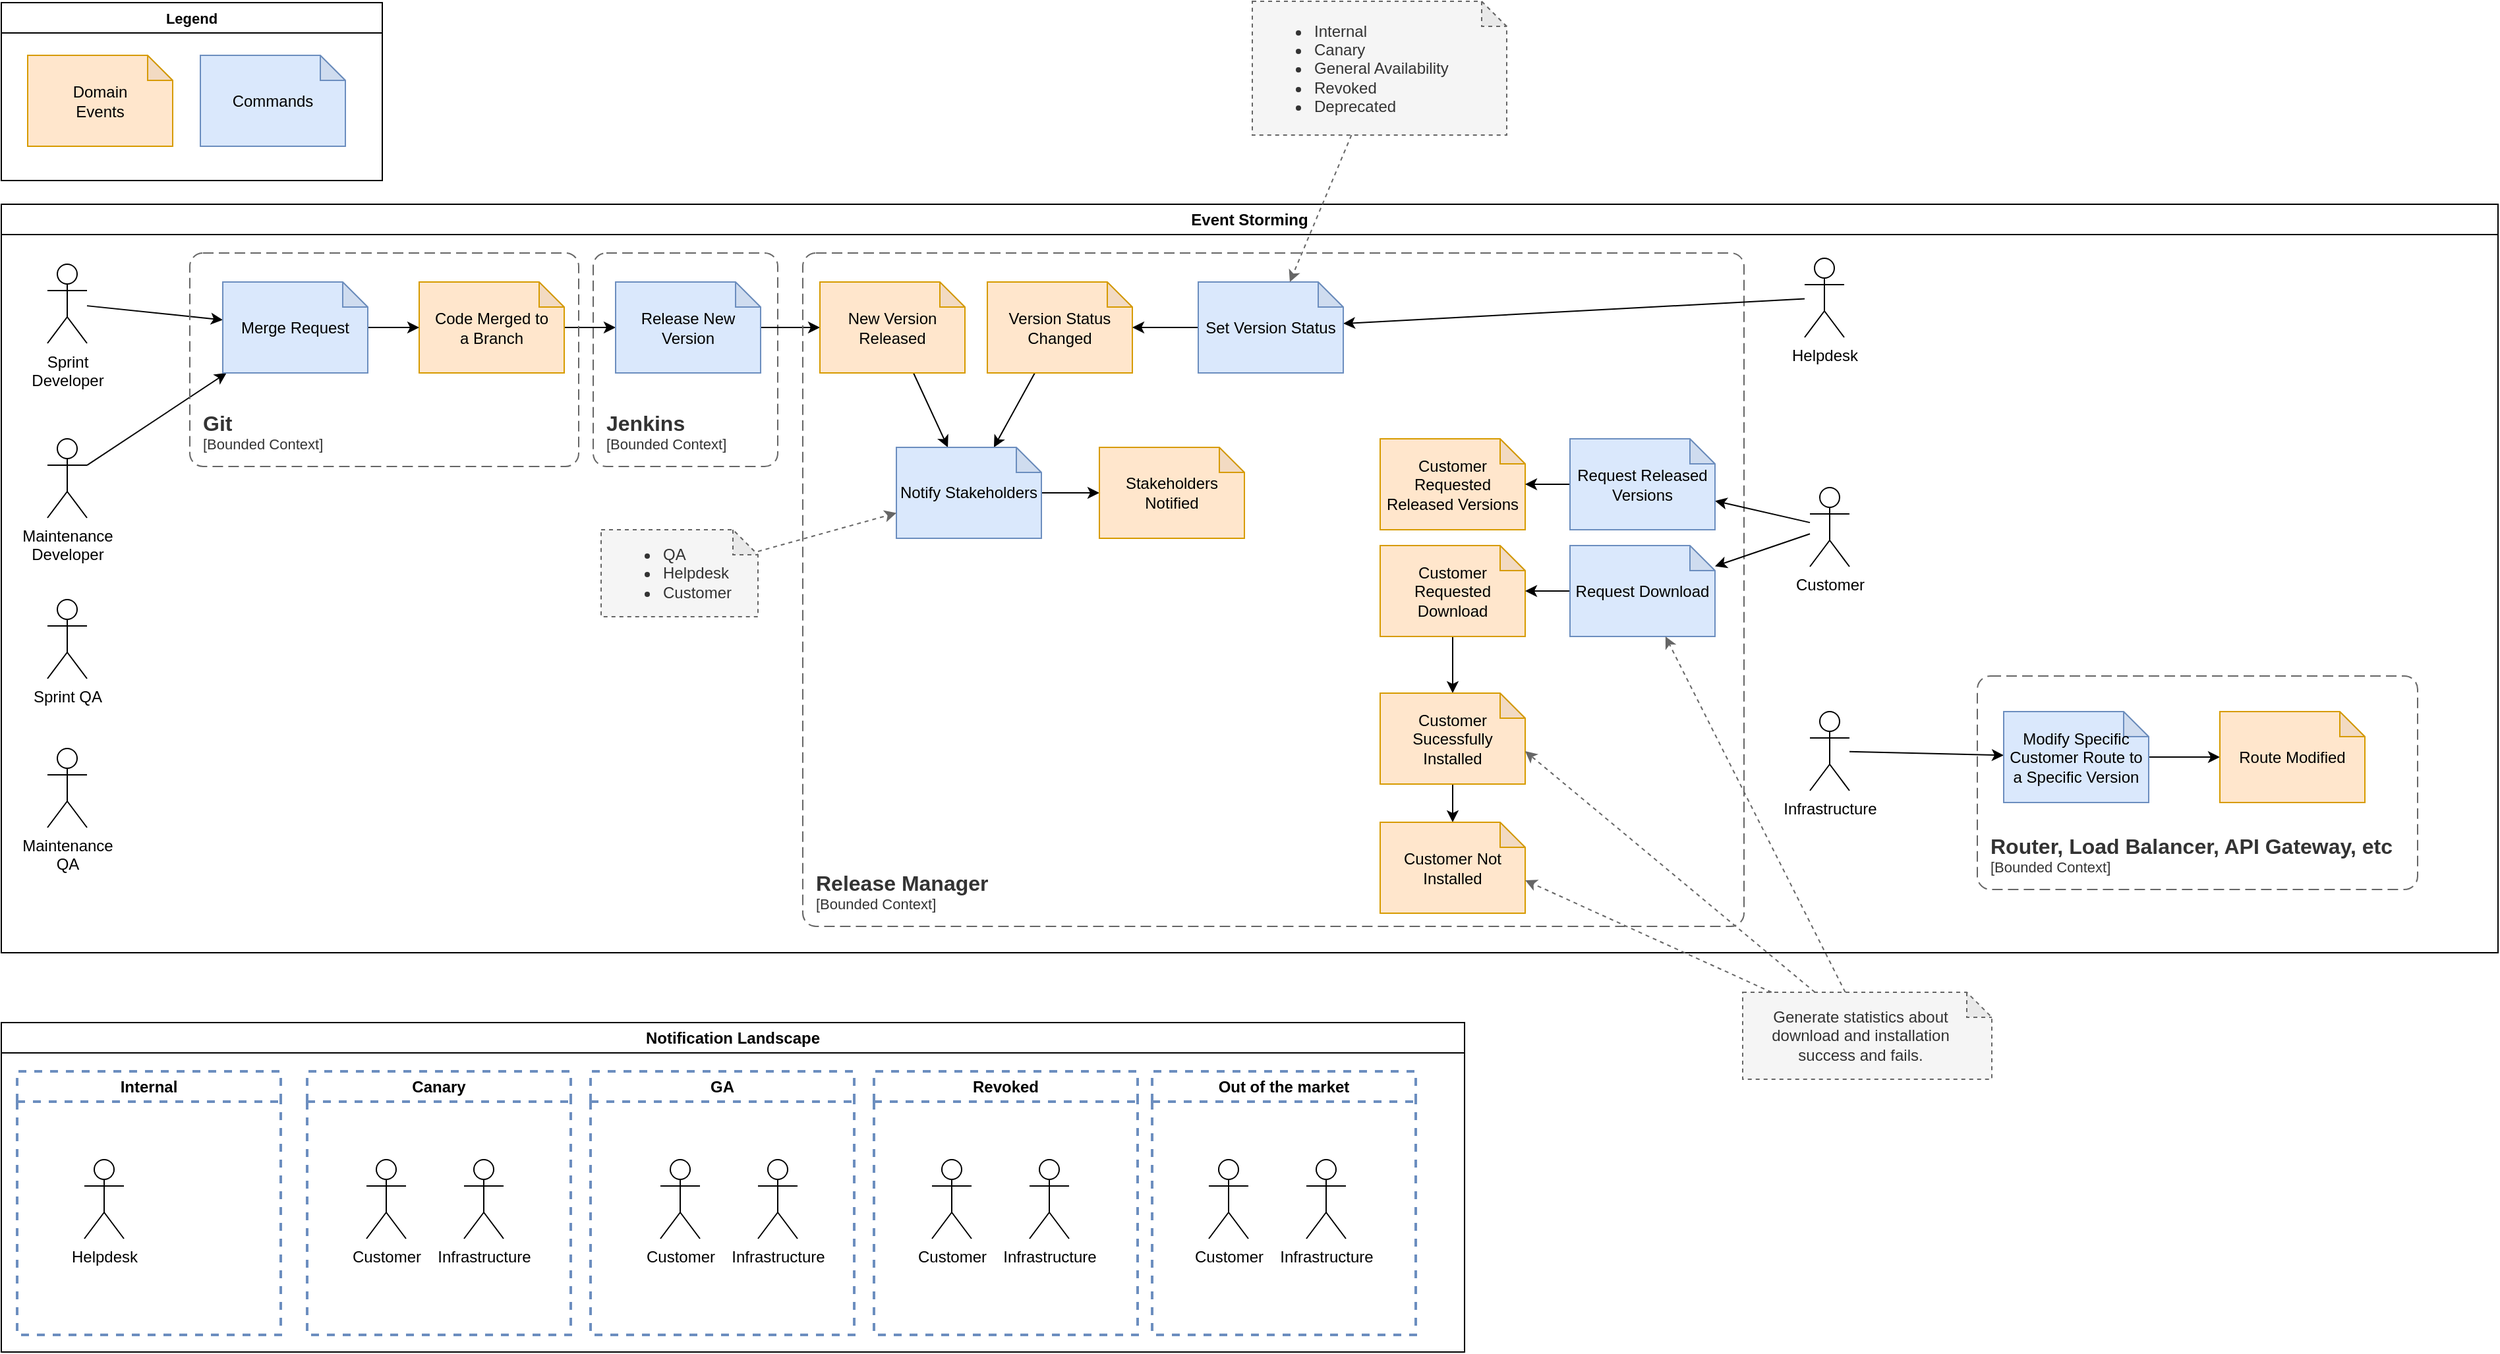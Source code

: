 <mxfile version="22.1.2" type="device" pages="4">
  <diagram name="Event Storming" id="dzs-5oHj5AphAL6cpdhJ">
    <mxGraphModel dx="1902" dy="1057" grid="0" gridSize="10" guides="1" tooltips="1" connect="1" arrows="1" fold="1" page="0" pageScale="1" pageWidth="827" pageHeight="1169" math="0" shadow="0">
      <root>
        <mxCell id="0" />
        <mxCell id="1" parent="0" />
        <mxCell id="vdVrn63xV2FAy3u7jHGA-5" value="Event Storming" style="swimlane;whiteSpace=wrap;html=1;collapsible=0;" parent="1" vertex="1">
          <mxGeometry x="-80" y="12" width="1894" height="568" as="geometry" />
        </mxCell>
        <mxCell id="vdVrn63xV2FAy3u7jHGA-17" style="rounded=0;orthogonalLoop=1;jettySize=auto;html=1;" parent="vdVrn63xV2FAy3u7jHGA-5" source="vdVrn63xV2FAy3u7jHGA-1" target="vdVrn63xV2FAy3u7jHGA-14" edge="1">
          <mxGeometry relative="1" as="geometry" />
        </mxCell>
        <mxCell id="vdVrn63xV2FAy3u7jHGA-1" value="Sprint&lt;br&gt;Developer" style="shape=umlActor;verticalLabelPosition=bottom;verticalAlign=top;html=1;outlineConnect=0;" parent="vdVrn63xV2FAy3u7jHGA-5" vertex="1">
          <mxGeometry x="35" y="45.5" width="30" height="60" as="geometry" />
        </mxCell>
        <mxCell id="vdVrn63xV2FAy3u7jHGA-2" value="Sprint QA" style="shape=umlActor;verticalLabelPosition=bottom;verticalAlign=top;html=1;outlineConnect=0;" parent="vdVrn63xV2FAy3u7jHGA-5" vertex="1">
          <mxGeometry x="35" y="300" width="30" height="60" as="geometry" />
        </mxCell>
        <mxCell id="vdVrn63xV2FAy3u7jHGA-48" style="edgeStyle=none;shape=connector;rounded=0;orthogonalLoop=1;jettySize=auto;html=1;labelBackgroundColor=default;strokeColor=default;align=center;verticalAlign=middle;fontFamily=Helvetica;fontSize=11;fontColor=default;endArrow=classic;" parent="vdVrn63xV2FAy3u7jHGA-5" source="vdVrn63xV2FAy3u7jHGA-3" target="vdVrn63xV2FAy3u7jHGA-14" edge="1">
          <mxGeometry relative="1" as="geometry" />
        </mxCell>
        <mxCell id="vdVrn63xV2FAy3u7jHGA-3" value="Maintenance&lt;br&gt;Developer" style="shape=umlActor;verticalLabelPosition=bottom;verticalAlign=top;html=1;outlineConnect=0;" parent="vdVrn63xV2FAy3u7jHGA-5" vertex="1">
          <mxGeometry x="35" y="178" width="30" height="60" as="geometry" />
        </mxCell>
        <mxCell id="vdVrn63xV2FAy3u7jHGA-4" value="Maintenance&lt;br&gt;QA" style="shape=umlActor;verticalLabelPosition=bottom;verticalAlign=top;html=1;outlineConnect=0;" parent="vdVrn63xV2FAy3u7jHGA-5" vertex="1">
          <mxGeometry x="35" y="413" width="30" height="60" as="geometry" />
        </mxCell>
        <mxCell id="vdVrn63xV2FAy3u7jHGA-21" style="edgeStyle=none;shape=connector;rounded=0;orthogonalLoop=1;jettySize=auto;html=1;labelBackgroundColor=default;strokeColor=default;align=center;verticalAlign=middle;fontFamily=Helvetica;fontSize=11;fontColor=default;endArrow=classic;" parent="vdVrn63xV2FAy3u7jHGA-5" source="vdVrn63xV2FAy3u7jHGA-8" target="vdVrn63xV2FAy3u7jHGA-15" edge="1">
          <mxGeometry relative="1" as="geometry" />
        </mxCell>
        <mxCell id="vdVrn63xV2FAy3u7jHGA-8" value="Code Merged to&lt;br&gt;a Branch" style="shape=note;whiteSpace=wrap;html=1;backgroundOutline=1;darkOpacity=0.05;size=19;fillColor=#ffe6cc;strokeColor=#d79b00;" parent="vdVrn63xV2FAy3u7jHGA-5" vertex="1">
          <mxGeometry x="317" y="59" width="110" height="69" as="geometry" />
        </mxCell>
        <object placeholders="1" c4Name="Jenkins" c4Type="ContainerScopeBoundary" c4Application="Bounded Context" label="&lt;font style=&quot;font-size: 16px&quot;&gt;&lt;b&gt;&lt;div style=&quot;text-align: left&quot;&gt;%c4Name%&lt;/div&gt;&lt;/b&gt;&lt;/font&gt;&lt;div style=&quot;text-align: left&quot;&gt;[%c4Application%]&lt;/div&gt;" id="vdVrn63xV2FAy3u7jHGA-13">
          <mxCell style="rounded=1;fontSize=11;whiteSpace=wrap;html=1;dashed=1;arcSize=20;fillColor=none;strokeColor=#666666;fontColor=#333333;labelBackgroundColor=none;align=left;verticalAlign=bottom;labelBorderColor=none;spacingTop=0;spacing=10;dashPattern=8 4;metaEdit=1;rotatable=0;perimeter=rectanglePerimeter;noLabel=0;labelPadding=0;allowArrows=0;connectable=0;expand=0;recursiveResize=0;editable=1;pointerEvents=0;absoluteArcSize=1;points=[[0.25,0,0],[0.5,0,0],[0.75,0,0],[1,0.25,0],[1,0.5,0],[1,0.75,0],[0.75,1,0],[0.5,1,0],[0.25,1,0],[0,0.75,0],[0,0.5,0],[0,0.25,0]];" parent="vdVrn63xV2FAy3u7jHGA-5" vertex="1">
            <mxGeometry x="449" y="37" width="140" height="162" as="geometry" />
          </mxCell>
        </object>
        <mxCell id="vdVrn63xV2FAy3u7jHGA-20" style="edgeStyle=none;shape=connector;rounded=0;orthogonalLoop=1;jettySize=auto;html=1;labelBackgroundColor=default;strokeColor=default;align=center;verticalAlign=middle;fontFamily=Helvetica;fontSize=11;fontColor=default;endArrow=classic;" parent="vdVrn63xV2FAy3u7jHGA-5" source="vdVrn63xV2FAy3u7jHGA-14" target="vdVrn63xV2FAy3u7jHGA-8" edge="1">
          <mxGeometry relative="1" as="geometry" />
        </mxCell>
        <mxCell id="vdVrn63xV2FAy3u7jHGA-14" value="Merge Request" style="shape=note;whiteSpace=wrap;html=1;backgroundOutline=1;darkOpacity=0.05;size=19;fillColor=#dae8fc;strokeColor=#6c8ebf;" parent="vdVrn63xV2FAy3u7jHGA-5" vertex="1">
          <mxGeometry x="168" y="59" width="110" height="69" as="geometry" />
        </mxCell>
        <mxCell id="vdVrn63xV2FAy3u7jHGA-40" style="edgeStyle=none;shape=connector;rounded=0;orthogonalLoop=1;jettySize=auto;html=1;labelBackgroundColor=default;strokeColor=default;align=center;verticalAlign=middle;fontFamily=Helvetica;fontSize=11;fontColor=default;endArrow=classic;" parent="vdVrn63xV2FAy3u7jHGA-5" source="vdVrn63xV2FAy3u7jHGA-15" target="vdVrn63xV2FAy3u7jHGA-37" edge="1">
          <mxGeometry relative="1" as="geometry" />
        </mxCell>
        <mxCell id="vdVrn63xV2FAy3u7jHGA-15" value="Release New Version" style="shape=note;whiteSpace=wrap;html=1;backgroundOutline=1;darkOpacity=0.05;size=19;fillColor=#dae8fc;strokeColor=#6c8ebf;" parent="vdVrn63xV2FAy3u7jHGA-5" vertex="1">
          <mxGeometry x="466" y="59" width="110" height="69" as="geometry" />
        </mxCell>
        <object placeholders="1" c4Name="Git" c4Type="ContainerScopeBoundary" c4Application="Bounded Context" label="&lt;font style=&quot;font-size: 16px&quot;&gt;&lt;b&gt;&lt;div style=&quot;text-align: left&quot;&gt;%c4Name%&lt;/div&gt;&lt;/b&gt;&lt;/font&gt;&lt;div style=&quot;text-align: left&quot;&gt;[%c4Application%]&lt;/div&gt;" id="vdVrn63xV2FAy3u7jHGA-22">
          <mxCell style="rounded=1;fontSize=11;whiteSpace=wrap;html=1;dashed=1;arcSize=20;fillColor=none;strokeColor=#666666;fontColor=#333333;labelBackgroundColor=none;align=left;verticalAlign=bottom;labelBorderColor=none;spacingTop=0;spacing=10;dashPattern=8 4;metaEdit=1;rotatable=0;perimeter=rectanglePerimeter;noLabel=0;labelPadding=0;allowArrows=0;connectable=0;expand=0;recursiveResize=0;editable=1;pointerEvents=0;absoluteArcSize=1;points=[[0.25,0,0],[0.5,0,0],[0.75,0,0],[1,0.25,0],[1,0.5,0],[1,0.75,0],[0.75,1,0],[0.5,1,0],[0.25,1,0],[0,0.75,0],[0,0.5,0],[0,0.25,0]];" parent="vdVrn63xV2FAy3u7jHGA-5" vertex="1">
            <mxGeometry x="143" y="37" width="295" height="162" as="geometry" />
          </mxCell>
        </object>
        <object placeholders="1" c4Name="Release Manager" c4Type="ContainerScopeBoundary" c4Application="Bounded Context" label="&lt;font style=&quot;font-size: 16px&quot;&gt;&lt;b&gt;&lt;div style=&quot;text-align: left&quot;&gt;%c4Name%&lt;/div&gt;&lt;/b&gt;&lt;/font&gt;&lt;div style=&quot;text-align: left&quot;&gt;[%c4Application%]&lt;/div&gt;" id="vdVrn63xV2FAy3u7jHGA-23">
          <mxCell style="rounded=1;fontSize=11;whiteSpace=wrap;html=1;dashed=1;arcSize=20;fillColor=none;strokeColor=#666666;fontColor=#333333;labelBackgroundColor=none;align=left;verticalAlign=bottom;labelBorderColor=none;spacingTop=0;spacing=10;dashPattern=8 4;metaEdit=1;rotatable=0;perimeter=rectanglePerimeter;noLabel=0;labelPadding=0;allowArrows=0;connectable=0;expand=0;recursiveResize=0;editable=1;pointerEvents=0;absoluteArcSize=1;points=[[0.25,0,0],[0.5,0,0],[0.75,0,0],[1,0.25,0],[1,0.5,0],[1,0.75,0],[0.75,1,0],[0.5,1,0],[0.25,1,0],[0,0.75,0],[0,0.5,0],[0,0.25,0]];" parent="vdVrn63xV2FAy3u7jHGA-5" vertex="1">
            <mxGeometry x="608" y="37" width="714" height="511" as="geometry" />
          </mxCell>
        </object>
        <mxCell id="vdVrn63xV2FAy3u7jHGA-35" style="edgeStyle=none;shape=connector;rounded=0;orthogonalLoop=1;jettySize=auto;html=1;labelBackgroundColor=default;strokeColor=default;align=center;verticalAlign=middle;fontFamily=Helvetica;fontSize=11;fontColor=default;endArrow=classic;" parent="vdVrn63xV2FAy3u7jHGA-5" source="vdVrn63xV2FAy3u7jHGA-24" target="vdVrn63xV2FAy3u7jHGA-34" edge="1">
          <mxGeometry relative="1" as="geometry" />
        </mxCell>
        <mxCell id="vdVrn63xV2FAy3u7jHGA-24" value="Helpdesk" style="shape=umlActor;verticalLabelPosition=bottom;verticalAlign=top;html=1;outlineConnect=0;" parent="vdVrn63xV2FAy3u7jHGA-5" vertex="1">
          <mxGeometry x="1368" y="41" width="30" height="60" as="geometry" />
        </mxCell>
        <mxCell id="vdVrn63xV2FAy3u7jHGA-57" style="edgeStyle=none;shape=connector;rounded=0;orthogonalLoop=1;jettySize=auto;html=1;labelBackgroundColor=default;strokeColor=default;align=center;verticalAlign=middle;fontFamily=Helvetica;fontSize=11;fontColor=default;endArrow=classic;" parent="vdVrn63xV2FAy3u7jHGA-5" source="vdVrn63xV2FAy3u7jHGA-26" target="vdVrn63xV2FAy3u7jHGA-52" edge="1">
          <mxGeometry relative="1" as="geometry" />
        </mxCell>
        <mxCell id="vdVrn63xV2FAy3u7jHGA-58" style="edgeStyle=none;shape=connector;rounded=0;orthogonalLoop=1;jettySize=auto;html=1;labelBackgroundColor=default;strokeColor=default;align=center;verticalAlign=middle;fontFamily=Helvetica;fontSize=11;fontColor=default;endArrow=classic;" parent="vdVrn63xV2FAy3u7jHGA-5" source="vdVrn63xV2FAy3u7jHGA-26" target="vdVrn63xV2FAy3u7jHGA-54" edge="1">
          <mxGeometry relative="1" as="geometry" />
        </mxCell>
        <mxCell id="vdVrn63xV2FAy3u7jHGA-26" value="Customer" style="shape=umlActor;verticalLabelPosition=bottom;verticalAlign=top;html=1;outlineConnect=0;" parent="vdVrn63xV2FAy3u7jHGA-5" vertex="1">
          <mxGeometry x="1372" y="215" width="30" height="60" as="geometry" />
        </mxCell>
        <mxCell id="vdVrn63xV2FAy3u7jHGA-43" style="edgeStyle=none;shape=connector;rounded=0;orthogonalLoop=1;jettySize=auto;html=1;labelBackgroundColor=default;strokeColor=default;align=center;verticalAlign=middle;fontFamily=Helvetica;fontSize=11;fontColor=default;endArrow=classic;" parent="vdVrn63xV2FAy3u7jHGA-5" source="vdVrn63xV2FAy3u7jHGA-33" target="vdVrn63xV2FAy3u7jHGA-41" edge="1">
          <mxGeometry relative="1" as="geometry" />
        </mxCell>
        <mxCell id="vdVrn63xV2FAy3u7jHGA-33" value="Version Status Changed" style="shape=note;whiteSpace=wrap;html=1;backgroundOutline=1;darkOpacity=0.05;size=19;fillColor=#ffe6cc;strokeColor=#d79b00;" parent="vdVrn63xV2FAy3u7jHGA-5" vertex="1">
          <mxGeometry x="748" y="59" width="110" height="69" as="geometry" />
        </mxCell>
        <mxCell id="vdVrn63xV2FAy3u7jHGA-36" style="edgeStyle=none;shape=connector;rounded=0;orthogonalLoop=1;jettySize=auto;html=1;labelBackgroundColor=default;strokeColor=default;align=center;verticalAlign=middle;fontFamily=Helvetica;fontSize=11;fontColor=default;endArrow=classic;" parent="vdVrn63xV2FAy3u7jHGA-5" source="vdVrn63xV2FAy3u7jHGA-34" target="vdVrn63xV2FAy3u7jHGA-33" edge="1">
          <mxGeometry relative="1" as="geometry" />
        </mxCell>
        <mxCell id="vdVrn63xV2FAy3u7jHGA-34" value="Set Version Status" style="shape=note;whiteSpace=wrap;html=1;backgroundOutline=1;darkOpacity=0.05;size=19;fillColor=#dae8fc;strokeColor=#6c8ebf;" parent="vdVrn63xV2FAy3u7jHGA-5" vertex="1">
          <mxGeometry x="908" y="59" width="110" height="69" as="geometry" />
        </mxCell>
        <mxCell id="vdVrn63xV2FAy3u7jHGA-42" style="edgeStyle=none;shape=connector;rounded=0;orthogonalLoop=1;jettySize=auto;html=1;labelBackgroundColor=default;strokeColor=default;align=center;verticalAlign=middle;fontFamily=Helvetica;fontSize=11;fontColor=default;endArrow=classic;" parent="vdVrn63xV2FAy3u7jHGA-5" source="vdVrn63xV2FAy3u7jHGA-37" target="vdVrn63xV2FAy3u7jHGA-41" edge="1">
          <mxGeometry relative="1" as="geometry" />
        </mxCell>
        <mxCell id="vdVrn63xV2FAy3u7jHGA-37" value="New Version Released" style="shape=note;whiteSpace=wrap;html=1;backgroundOutline=1;darkOpacity=0.05;size=19;fillColor=#ffe6cc;strokeColor=#d79b00;" parent="vdVrn63xV2FAy3u7jHGA-5" vertex="1">
          <mxGeometry x="621" y="59" width="110" height="69" as="geometry" />
        </mxCell>
        <mxCell id="vdVrn63xV2FAy3u7jHGA-47" style="edgeStyle=none;shape=connector;rounded=0;orthogonalLoop=1;jettySize=auto;html=1;labelBackgroundColor=default;strokeColor=default;align=center;verticalAlign=middle;fontFamily=Helvetica;fontSize=11;fontColor=default;endArrow=classic;" parent="vdVrn63xV2FAy3u7jHGA-5" source="vdVrn63xV2FAy3u7jHGA-41" target="vdVrn63xV2FAy3u7jHGA-46" edge="1">
          <mxGeometry relative="1" as="geometry" />
        </mxCell>
        <mxCell id="vdVrn63xV2FAy3u7jHGA-41" value="Notify Stakeholders" style="shape=note;whiteSpace=wrap;html=1;backgroundOutline=1;darkOpacity=0.05;size=19;fillColor=#dae8fc;strokeColor=#6c8ebf;" parent="vdVrn63xV2FAy3u7jHGA-5" vertex="1">
          <mxGeometry x="679" y="184.5" width="110" height="69" as="geometry" />
        </mxCell>
        <mxCell id="vdVrn63xV2FAy3u7jHGA-46" value="Stakeholders&lt;br&gt;Notified" style="shape=note;whiteSpace=wrap;html=1;backgroundOutline=1;darkOpacity=0.05;size=19;fillColor=#ffe6cc;strokeColor=#d79b00;" parent="vdVrn63xV2FAy3u7jHGA-5" vertex="1">
          <mxGeometry x="833" y="184.5" width="110" height="69" as="geometry" />
        </mxCell>
        <mxCell id="vdVrn63xV2FAy3u7jHGA-51" value="Customer Requested Released Versions" style="shape=note;whiteSpace=wrap;html=1;backgroundOutline=1;darkOpacity=0.05;size=19;fillColor=#ffe6cc;strokeColor=#d79b00;" parent="vdVrn63xV2FAy3u7jHGA-5" vertex="1">
          <mxGeometry x="1046" y="178" width="110" height="69" as="geometry" />
        </mxCell>
        <mxCell id="vdVrn63xV2FAy3u7jHGA-55" style="edgeStyle=none;shape=connector;rounded=0;orthogonalLoop=1;jettySize=auto;html=1;labelBackgroundColor=default;strokeColor=default;align=center;verticalAlign=middle;fontFamily=Helvetica;fontSize=11;fontColor=default;endArrow=classic;" parent="vdVrn63xV2FAy3u7jHGA-5" source="vdVrn63xV2FAy3u7jHGA-52" target="vdVrn63xV2FAy3u7jHGA-51" edge="1">
          <mxGeometry relative="1" as="geometry" />
        </mxCell>
        <mxCell id="vdVrn63xV2FAy3u7jHGA-52" value="Request Released Versions" style="shape=note;whiteSpace=wrap;html=1;backgroundOutline=1;darkOpacity=0.05;size=19;fillColor=#dae8fc;strokeColor=#6c8ebf;" parent="vdVrn63xV2FAy3u7jHGA-5" vertex="1">
          <mxGeometry x="1190" y="178" width="110" height="69" as="geometry" />
        </mxCell>
        <mxCell id="vdVrn63xV2FAy3u7jHGA-75" style="edgeStyle=none;shape=connector;rounded=0;orthogonalLoop=1;jettySize=auto;html=1;labelBackgroundColor=default;strokeColor=default;align=center;verticalAlign=middle;fontFamily=Helvetica;fontSize=11;fontColor=default;endArrow=classic;" parent="vdVrn63xV2FAy3u7jHGA-5" source="vdVrn63xV2FAy3u7jHGA-53" target="vdVrn63xV2FAy3u7jHGA-73" edge="1">
          <mxGeometry relative="1" as="geometry" />
        </mxCell>
        <mxCell id="vdVrn63xV2FAy3u7jHGA-53" value="Customer Requested Download" style="shape=note;whiteSpace=wrap;html=1;backgroundOutline=1;darkOpacity=0.05;size=19;fillColor=#ffe6cc;strokeColor=#d79b00;" parent="vdVrn63xV2FAy3u7jHGA-5" vertex="1">
          <mxGeometry x="1046" y="259" width="110" height="69" as="geometry" />
        </mxCell>
        <mxCell id="vdVrn63xV2FAy3u7jHGA-56" style="edgeStyle=none;shape=connector;rounded=0;orthogonalLoop=1;jettySize=auto;html=1;labelBackgroundColor=default;strokeColor=default;align=center;verticalAlign=middle;fontFamily=Helvetica;fontSize=11;fontColor=default;endArrow=classic;" parent="vdVrn63xV2FAy3u7jHGA-5" source="vdVrn63xV2FAy3u7jHGA-54" target="vdVrn63xV2FAy3u7jHGA-53" edge="1">
          <mxGeometry relative="1" as="geometry" />
        </mxCell>
        <mxCell id="vdVrn63xV2FAy3u7jHGA-54" value="Request Download" style="shape=note;whiteSpace=wrap;html=1;backgroundOutline=1;darkOpacity=0.05;size=19;fillColor=#dae8fc;strokeColor=#6c8ebf;" parent="vdVrn63xV2FAy3u7jHGA-5" vertex="1">
          <mxGeometry x="1190" y="259" width="110" height="69" as="geometry" />
        </mxCell>
        <mxCell id="vdVrn63xV2FAy3u7jHGA-60" style="edgeStyle=none;shape=connector;rounded=0;orthogonalLoop=1;jettySize=auto;html=1;labelBackgroundColor=default;strokeColor=#666666;align=center;verticalAlign=middle;fontFamily=Helvetica;fontSize=11;fontColor=default;endArrow=classic;fillColor=#f5f5f5;dashed=1;" parent="vdVrn63xV2FAy3u7jHGA-5" source="vdVrn63xV2FAy3u7jHGA-61" target="vdVrn63xV2FAy3u7jHGA-41" edge="1">
          <mxGeometry relative="1" as="geometry">
            <mxPoint x="574.0" y="274.399" as="sourcePoint" />
          </mxGeometry>
        </mxCell>
        <mxCell id="vdVrn63xV2FAy3u7jHGA-61" value="&lt;ul&gt;&lt;li&gt;&lt;span style=&quot;background-color: initial;&quot;&gt;QA&lt;/span&gt;&lt;/li&gt;&lt;li&gt;&lt;span style=&quot;background-color: initial;&quot;&gt;Helpdesk&lt;/span&gt;&lt;/li&gt;&lt;li&gt;&lt;span style=&quot;background-color: initial;&quot;&gt;Customer&lt;/span&gt;&lt;/li&gt;&lt;/ul&gt;" style="shape=note;whiteSpace=wrap;html=1;backgroundOutline=1;darkOpacity=0.05;size=19;fillColor=#f5f5f5;strokeColor=#666666;fontColor=#333333;dashed=1;spacing=2;spacingRight=15;spacingLeft=5;align=left;" parent="vdVrn63xV2FAy3u7jHGA-5" vertex="1">
          <mxGeometry x="455" y="247" width="119" height="66" as="geometry" />
        </mxCell>
        <mxCell id="vdVrn63xV2FAy3u7jHGA-71" style="edgeStyle=none;shape=connector;rounded=0;orthogonalLoop=1;jettySize=auto;html=1;labelBackgroundColor=default;strokeColor=default;align=center;verticalAlign=middle;fontFamily=Helvetica;fontSize=11;fontColor=default;endArrow=classic;" parent="vdVrn63xV2FAy3u7jHGA-5" source="vdVrn63xV2FAy3u7jHGA-65" target="vdVrn63xV2FAy3u7jHGA-68" edge="1">
          <mxGeometry relative="1" as="geometry" />
        </mxCell>
        <mxCell id="vdVrn63xV2FAy3u7jHGA-65" value="Infrastructure" style="shape=umlActor;verticalLabelPosition=bottom;verticalAlign=top;html=1;outlineConnect=0;" parent="vdVrn63xV2FAy3u7jHGA-5" vertex="1">
          <mxGeometry x="1372" y="385" width="30" height="60" as="geometry" />
        </mxCell>
        <object placeholders="1" c4Name="Router, Load Balancer, API Gateway, etc" c4Type="ContainerScopeBoundary" c4Application="Bounded Context" label="&lt;font style=&quot;font-size: 16px&quot;&gt;&lt;b&gt;&lt;div style=&quot;text-align: left&quot;&gt;%c4Name%&lt;/div&gt;&lt;/b&gt;&lt;/font&gt;&lt;div style=&quot;text-align: left&quot;&gt;[%c4Application%]&lt;/div&gt;" id="vdVrn63xV2FAy3u7jHGA-67">
          <mxCell style="rounded=1;fontSize=11;whiteSpace=wrap;html=1;dashed=1;arcSize=20;fillColor=none;strokeColor=#666666;fontColor=#333333;labelBackgroundColor=none;align=left;verticalAlign=bottom;labelBorderColor=none;spacingTop=0;spacing=10;dashPattern=8 4;metaEdit=1;rotatable=0;perimeter=rectanglePerimeter;noLabel=0;labelPadding=0;allowArrows=0;connectable=0;expand=0;recursiveResize=0;editable=1;pointerEvents=0;absoluteArcSize=1;points=[[0.25,0,0],[0.5,0,0],[0.75,0,0],[1,0.25,0],[1,0.5,0],[1,0.75,0],[0.75,1,0],[0.5,1,0],[0.25,1,0],[0,0.75,0],[0,0.5,0],[0,0.25,0]];" parent="vdVrn63xV2FAy3u7jHGA-5" vertex="1">
            <mxGeometry x="1499" y="358" width="334" height="162" as="geometry" />
          </mxCell>
        </object>
        <mxCell id="vdVrn63xV2FAy3u7jHGA-70" style="edgeStyle=none;shape=connector;rounded=0;orthogonalLoop=1;jettySize=auto;html=1;labelBackgroundColor=default;strokeColor=default;align=center;verticalAlign=middle;fontFamily=Helvetica;fontSize=11;fontColor=default;endArrow=classic;" parent="vdVrn63xV2FAy3u7jHGA-5" source="vdVrn63xV2FAy3u7jHGA-68" target="vdVrn63xV2FAy3u7jHGA-69" edge="1">
          <mxGeometry relative="1" as="geometry" />
        </mxCell>
        <mxCell id="vdVrn63xV2FAy3u7jHGA-68" value="Modify Specific Customer Route to a Specific Version" style="shape=note;whiteSpace=wrap;html=1;backgroundOutline=1;darkOpacity=0.05;size=19;fillColor=#dae8fc;strokeColor=#6c8ebf;" parent="vdVrn63xV2FAy3u7jHGA-5" vertex="1">
          <mxGeometry x="1519" y="385" width="110" height="69" as="geometry" />
        </mxCell>
        <mxCell id="vdVrn63xV2FAy3u7jHGA-69" value="Route Modified" style="shape=note;whiteSpace=wrap;html=1;backgroundOutline=1;darkOpacity=0.05;size=19;fillColor=#ffe6cc;strokeColor=#d79b00;" parent="vdVrn63xV2FAy3u7jHGA-5" vertex="1">
          <mxGeometry x="1683" y="385" width="110" height="69" as="geometry" />
        </mxCell>
        <mxCell id="vdVrn63xV2FAy3u7jHGA-76" style="edgeStyle=none;shape=connector;rounded=0;orthogonalLoop=1;jettySize=auto;html=1;labelBackgroundColor=default;strokeColor=default;align=center;verticalAlign=middle;fontFamily=Helvetica;fontSize=11;fontColor=default;endArrow=classic;" parent="vdVrn63xV2FAy3u7jHGA-5" source="vdVrn63xV2FAy3u7jHGA-73" target="vdVrn63xV2FAy3u7jHGA-74" edge="1">
          <mxGeometry relative="1" as="geometry" />
        </mxCell>
        <mxCell id="vdVrn63xV2FAy3u7jHGA-73" value="Customer Sucessfully Installed" style="shape=note;whiteSpace=wrap;html=1;backgroundOutline=1;darkOpacity=0.05;size=19;fillColor=#ffe6cc;strokeColor=#d79b00;" parent="vdVrn63xV2FAy3u7jHGA-5" vertex="1">
          <mxGeometry x="1046" y="371" width="110" height="69" as="geometry" />
        </mxCell>
        <mxCell id="vdVrn63xV2FAy3u7jHGA-74" value="Customer Not Installed" style="shape=note;whiteSpace=wrap;html=1;backgroundOutline=1;darkOpacity=0.05;size=19;fillColor=#ffe6cc;strokeColor=#d79b00;" parent="vdVrn63xV2FAy3u7jHGA-5" vertex="1">
          <mxGeometry x="1046" y="469" width="110" height="69" as="geometry" />
        </mxCell>
        <mxCell id="vdVrn63xV2FAy3u7jHGA-39" style="edgeStyle=none;shape=connector;rounded=0;orthogonalLoop=1;jettySize=auto;html=1;labelBackgroundColor=default;strokeColor=#666666;align=center;verticalAlign=middle;fontFamily=Helvetica;fontSize=11;fontColor=default;endArrow=classic;fillColor=#f5f5f5;dashed=1;" parent="1" source="vdVrn63xV2FAy3u7jHGA-63" target="vdVrn63xV2FAy3u7jHGA-34" edge="1">
          <mxGeometry relative="1" as="geometry">
            <mxPoint x="834.5" y="-41" as="sourcePoint" />
          </mxGeometry>
        </mxCell>
        <mxCell id="vdVrn63xV2FAy3u7jHGA-50" value="Legend" style="swimlane;whiteSpace=wrap;html=1;fontFamily=Helvetica;fontSize=11;fontColor=default;" parent="1" vertex="1">
          <mxGeometry x="-80" y="-141" width="289" height="135" as="geometry" />
        </mxCell>
        <mxCell id="vdVrn63xV2FAy3u7jHGA-7" value="Commands" style="shape=note;whiteSpace=wrap;html=1;backgroundOutline=1;darkOpacity=0.05;size=19;fillColor=#dae8fc;strokeColor=#6c8ebf;" parent="vdVrn63xV2FAy3u7jHGA-50" vertex="1">
          <mxGeometry x="151" y="40" width="110" height="69" as="geometry" />
        </mxCell>
        <mxCell id="vdVrn63xV2FAy3u7jHGA-6" value="Domain&lt;br&gt;Events" style="shape=note;whiteSpace=wrap;html=1;backgroundOutline=1;darkOpacity=0.05;size=19;fillColor=#ffe6cc;strokeColor=#d79b00;" parent="vdVrn63xV2FAy3u7jHGA-50" vertex="1">
          <mxGeometry x="20" y="40" width="110" height="69" as="geometry" />
        </mxCell>
        <mxCell id="vdVrn63xV2FAy3u7jHGA-63" value="&lt;ul&gt;&lt;li&gt;Internal&lt;/li&gt;&lt;li&gt;&lt;span style=&quot;background-color: initial;&quot;&gt;Canary&lt;/span&gt;&lt;/li&gt;&lt;li&gt;&lt;span style=&quot;background-color: initial;&quot;&gt;General Availability&lt;/span&gt;&lt;/li&gt;&lt;li&gt;Revoked&lt;/li&gt;&lt;li&gt;Deprecated&lt;/li&gt;&lt;/ul&gt;" style="shape=note;whiteSpace=wrap;html=1;backgroundOutline=1;darkOpacity=0.05;size=19;fillColor=#f5f5f5;strokeColor=#666666;fontColor=#333333;dashed=1;spacing=2;spacingRight=15;spacingLeft=5;align=left;" parent="1" vertex="1">
          <mxGeometry x="869" y="-142" width="193" height="101.5" as="geometry" />
        </mxCell>
        <mxCell id="7qKv16c4tN6IO04OzKqd-1" value="Notification Landscape" style="swimlane;whiteSpace=wrap;html=1;" parent="1" vertex="1">
          <mxGeometry x="-80" y="633" width="1110" height="250" as="geometry" />
        </mxCell>
        <mxCell id="mTP97ibVAcBnXhkIijot-2" value="Internal" style="swimlane;whiteSpace=wrap;html=1;dashed=1;strokeWidth=2;fillColor=none;strokeColor=#6c8ebf;" parent="7qKv16c4tN6IO04OzKqd-1" vertex="1">
          <mxGeometry x="12" y="37" width="200" height="200" as="geometry" />
        </mxCell>
        <mxCell id="mTP97ibVAcBnXhkIijot-7" value="Helpdesk" style="shape=umlActor;verticalLabelPosition=bottom;verticalAlign=top;html=1;outlineConnect=0;" parent="mTP97ibVAcBnXhkIijot-2" vertex="1">
          <mxGeometry x="51" y="67" width="30" height="60" as="geometry" />
        </mxCell>
        <mxCell id="mTP97ibVAcBnXhkIijot-3" value="Canary" style="swimlane;whiteSpace=wrap;html=1;dashed=1;strokeWidth=2;fillColor=none;strokeColor=#6c8ebf;" parent="7qKv16c4tN6IO04OzKqd-1" vertex="1">
          <mxGeometry x="232" y="37" width="200" height="200" as="geometry" />
        </mxCell>
        <mxCell id="mTP97ibVAcBnXhkIijot-14" value="Customer" style="shape=umlActor;verticalLabelPosition=bottom;verticalAlign=top;html=1;outlineConnect=0;" parent="mTP97ibVAcBnXhkIijot-3" vertex="1">
          <mxGeometry x="45" y="67" width="30" height="60" as="geometry" />
        </mxCell>
        <mxCell id="mTP97ibVAcBnXhkIijot-15" value="Infrastructure" style="shape=umlActor;verticalLabelPosition=bottom;verticalAlign=top;html=1;outlineConnect=0;" parent="mTP97ibVAcBnXhkIijot-3" vertex="1">
          <mxGeometry x="119" y="67" width="30" height="60" as="geometry" />
        </mxCell>
        <mxCell id="mTP97ibVAcBnXhkIijot-4" value="GA" style="swimlane;whiteSpace=wrap;html=1;dashed=1;strokeWidth=2;fillColor=none;strokeColor=#6c8ebf;" parent="7qKv16c4tN6IO04OzKqd-1" vertex="1">
          <mxGeometry x="447" y="37" width="200" height="200" as="geometry" />
        </mxCell>
        <mxCell id="mTP97ibVAcBnXhkIijot-16" value="Customer" style="shape=umlActor;verticalLabelPosition=bottom;verticalAlign=top;html=1;outlineConnect=0;" parent="mTP97ibVAcBnXhkIijot-4" vertex="1">
          <mxGeometry x="53" y="67" width="30" height="60" as="geometry" />
        </mxCell>
        <mxCell id="mTP97ibVAcBnXhkIijot-17" value="Infrastructure" style="shape=umlActor;verticalLabelPosition=bottom;verticalAlign=top;html=1;outlineConnect=0;" parent="mTP97ibVAcBnXhkIijot-4" vertex="1">
          <mxGeometry x="127" y="67" width="30" height="60" as="geometry" />
        </mxCell>
        <mxCell id="mTP97ibVAcBnXhkIijot-5" value="Revoked" style="swimlane;whiteSpace=wrap;html=1;dashed=1;strokeWidth=2;fillColor=none;strokeColor=#6c8ebf;" parent="7qKv16c4tN6IO04OzKqd-1" vertex="1">
          <mxGeometry x="662" y="37" width="200" height="200" as="geometry" />
        </mxCell>
        <mxCell id="mTP97ibVAcBnXhkIijot-18" value="Customer" style="shape=umlActor;verticalLabelPosition=bottom;verticalAlign=top;html=1;outlineConnect=0;" parent="mTP97ibVAcBnXhkIijot-5" vertex="1">
          <mxGeometry x="44" y="67" width="30" height="60" as="geometry" />
        </mxCell>
        <mxCell id="mTP97ibVAcBnXhkIijot-19" value="Infrastructure" style="shape=umlActor;verticalLabelPosition=bottom;verticalAlign=top;html=1;outlineConnect=0;" parent="mTP97ibVAcBnXhkIijot-5" vertex="1">
          <mxGeometry x="118" y="67" width="30" height="60" as="geometry" />
        </mxCell>
        <mxCell id="mTP97ibVAcBnXhkIijot-6" value="Out of the market" style="swimlane;whiteSpace=wrap;html=1;dashed=1;strokeWidth=2;fillColor=none;strokeColor=#6c8ebf;" parent="7qKv16c4tN6IO04OzKqd-1" vertex="1">
          <mxGeometry x="873" y="37" width="200" height="200" as="geometry" />
        </mxCell>
        <mxCell id="mTP97ibVAcBnXhkIijot-20" value="Customer" style="shape=umlActor;verticalLabelPosition=bottom;verticalAlign=top;html=1;outlineConnect=0;" parent="mTP97ibVAcBnXhkIijot-6" vertex="1">
          <mxGeometry x="43" y="67" width="30" height="60" as="geometry" />
        </mxCell>
        <mxCell id="mTP97ibVAcBnXhkIijot-21" value="Infrastructure" style="shape=umlActor;verticalLabelPosition=bottom;verticalAlign=top;html=1;outlineConnect=0;" parent="mTP97ibVAcBnXhkIijot-6" vertex="1">
          <mxGeometry x="117" y="67" width="30" height="60" as="geometry" />
        </mxCell>
        <mxCell id="7qKv16c4tN6IO04OzKqd-3" style="rounded=0;orthogonalLoop=1;jettySize=auto;html=1;dashed=1;fillColor=#f5f5f5;strokeColor=#666666;" parent="1" source="7qKv16c4tN6IO04OzKqd-2" target="vdVrn63xV2FAy3u7jHGA-54" edge="1">
          <mxGeometry relative="1" as="geometry" />
        </mxCell>
        <mxCell id="7qKv16c4tN6IO04OzKqd-2" value="Generate statistics about download and installation success and fails." style="shape=note;whiteSpace=wrap;html=1;backgroundOutline=1;darkOpacity=0.05;size=19;fillColor=#f5f5f5;strokeColor=#666666;fontColor=#333333;dashed=1;spacing=2;spacingRight=15;spacingLeft=5;" parent="1" vertex="1">
          <mxGeometry x="1241" y="610" width="189" height="66" as="geometry" />
        </mxCell>
        <mxCell id="7qKv16c4tN6IO04OzKqd-4" style="rounded=0;orthogonalLoop=1;jettySize=auto;html=1;entryX=0;entryY=0;entryDx=110;entryDy=44;entryPerimeter=0;dashed=1;fillColor=#f5f5f5;strokeColor=#666666;" parent="1" source="7qKv16c4tN6IO04OzKqd-2" target="vdVrn63xV2FAy3u7jHGA-73" edge="1">
          <mxGeometry relative="1" as="geometry" />
        </mxCell>
        <mxCell id="7qKv16c4tN6IO04OzKqd-5" style="rounded=0;orthogonalLoop=1;jettySize=auto;html=1;entryX=0;entryY=0;entryDx=110;entryDy=44;entryPerimeter=0;dashed=1;fillColor=#f5f5f5;strokeColor=#666666;" parent="1" source="7qKv16c4tN6IO04OzKqd-2" target="vdVrn63xV2FAy3u7jHGA-74" edge="1">
          <mxGeometry relative="1" as="geometry" />
        </mxCell>
      </root>
    </mxGraphModel>
  </diagram>
  <diagram id="j7EpRXvFiZ59s9csTrXY" name="Architectural Solution">
    <mxGraphModel dx="4155" dy="2043" grid="0" gridSize="10" guides="1" tooltips="1" connect="1" arrows="1" fold="1" page="0" pageScale="1" pageWidth="850" pageHeight="1100" math="0" shadow="0">
      <root>
        <mxCell id="0" />
        <mxCell id="1" parent="0" />
        <object placeholders="1" c4Name="Frontend&#xa;Release Manager" c4Type="Container" c4Technology="Angular" c4Description="" label="&lt;font style=&quot;font-size: 16px&quot;&gt;&lt;b&gt;%c4Name%&lt;/b&gt;&lt;/font&gt;&lt;div&gt;[%c4Type%: %c4Technology%]&lt;/div&gt;&lt;br&gt;&lt;div&gt;&lt;font style=&quot;font-size: 11px&quot;&gt;&lt;font color=&quot;#E6E6E6&quot;&gt;%c4Description%&lt;/font&gt;&lt;/div&gt;" id="crMqxkvSPxirGJhQjsk0-1">
          <mxCell style="rounded=1;whiteSpace=wrap;html=1;fontSize=11;labelBackgroundColor=none;fillColor=#23A2D9;fontColor=#ffffff;align=center;arcSize=10;strokeColor=#0E7DAD;metaEdit=1;resizable=0;points=[[0.25,0,0],[0.5,0,0],[0.75,0,0],[1,0.25,0],[1,0.5,0],[1,0.75,0],[0.75,1,0],[0.5,1,0],[0.25,1,0],[0,0.75,0],[0,0.5,0],[0,0.25,0]];" vertex="1" parent="1">
            <mxGeometry x="445" y="163" width="240" height="120" as="geometry" />
          </mxCell>
        </object>
        <object placeholders="1" c4Name="Backend&#xa;Release Manage" c4Type="Container" c4Technology="Java" c4Description="" label="&lt;font style=&quot;font-size: 16px&quot;&gt;&lt;b&gt;%c4Name%&lt;/b&gt;&lt;/font&gt;&lt;div&gt;[%c4Type%: %c4Technology%]&lt;/div&gt;&lt;br&gt;&lt;div&gt;&lt;font style=&quot;font-size: 11px&quot;&gt;&lt;font color=&quot;#E6E6E6&quot;&gt;%c4Description%&lt;/font&gt;&lt;/div&gt;" id="crMqxkvSPxirGJhQjsk0-2">
          <mxCell style="rounded=1;whiteSpace=wrap;html=1;fontSize=11;labelBackgroundColor=none;fillColor=#23A2D9;fontColor=#ffffff;align=center;arcSize=10;strokeColor=#0E7DAD;metaEdit=1;resizable=0;points=[[0.25,0,0],[0.5,0,0],[0.75,0,0],[1,0.25,0],[1,0.5,0],[1,0.75,0],[0.75,1,0],[0.5,1,0],[0.25,1,0],[0,0.75,0],[0,0.5,0],[0,0.25,0]];" vertex="1" parent="1">
            <mxGeometry x="445" y="394" width="240" height="120" as="geometry" />
          </mxCell>
        </object>
        <object placeholders="1" c4Name="KeyCloak" c4Type="Software System" c4Description="" label="&lt;font style=&quot;font-size: 16px&quot;&gt;&lt;b&gt;%c4Name%&lt;/b&gt;&lt;/font&gt;&lt;div&gt;[%c4Type%]&lt;/div&gt;&lt;br&gt;&lt;div&gt;&lt;font style=&quot;font-size: 11px&quot;&gt;&lt;font color=&quot;#cccccc&quot;&gt;%c4Description%&lt;/font&gt;&lt;/div&gt;" id="crMqxkvSPxirGJhQjsk0-3">
          <mxCell style="rounded=1;whiteSpace=wrap;html=1;labelBackgroundColor=none;fillColor=#1061B0;fontColor=#ffffff;align=center;arcSize=10;strokeColor=#0D5091;metaEdit=1;resizable=0;points=[[0.25,0,0],[0.5,0,0],[0.75,0,0],[1,0.25,0],[1,0.5,0],[1,0.75,0],[0.75,1,0],[0.5,1,0],[0.25,1,0],[0,0.75,0],[0,0.5,0],[0,0.25,0]];" vertex="1" parent="1">
            <mxGeometry x="817" y="163" width="240" height="120" as="geometry" />
          </mxCell>
        </object>
        <object placeholders="1" c4Type="Database" c4Container="Container" c4Technology="InterSystems IRIS" c4Description="" label="&lt;font style=&quot;font-size: 16px&quot;&gt;&lt;b&gt;%c4Type%&lt;/b&gt;&lt;/font&gt;&lt;div&gt;[%c4Container%:&amp;nbsp;%c4Technology%]&lt;/div&gt;&lt;br&gt;&lt;div&gt;&lt;font style=&quot;font-size: 11px&quot;&gt;&lt;font color=&quot;#E6E6E6&quot;&gt;%c4Description%&lt;/font&gt;&lt;/div&gt;" id="crMqxkvSPxirGJhQjsk0-4">
          <mxCell style="shape=cylinder3;size=15;whiteSpace=wrap;html=1;boundedLbl=1;rounded=0;labelBackgroundColor=none;fillColor=#23A2D9;fontSize=12;fontColor=#ffffff;align=center;strokeColor=#0E7DAD;metaEdit=1;points=[[0.5,0,0],[1,0.25,0],[1,0.5,0],[1,0.75,0],[0.5,1,0],[0,0.75,0],[0,0.5,0],[0,0.25,0]];resizable=0;" vertex="1" parent="1">
            <mxGeometry x="1223" y="172" width="240" height="120" as="geometry" />
          </mxCell>
        </object>
        <object placeholders="1" c4Name="Developer" c4Type="Admin" c4Description="" label="&lt;font style=&quot;font-size: 16px&quot;&gt;&lt;b&gt;%c4Name%&lt;/b&gt;&lt;/font&gt;&lt;div&gt;[%c4Type%]&lt;/div&gt;&lt;br&gt;&lt;div&gt;&lt;font style=&quot;font-size: 11px&quot;&gt;&lt;font color=&quot;#cccccc&quot;&gt;%c4Description%&lt;/font&gt;&lt;/div&gt;" id="crMqxkvSPxirGJhQjsk0-5">
          <mxCell style="html=1;fontSize=11;dashed=0;whiteSpace=wrap;fillColor=#083F75;strokeColor=#06315C;fontColor=#ffffff;shape=mxgraph.c4.person2;align=center;metaEdit=1;points=[[0.5,0,0],[1,0.5,0],[1,0.75,0],[0.75,1,0],[0.5,1,0],[0.25,1,0],[0,0.75,0],[0,0.5,0]];resizable=0;" vertex="1" parent="1">
            <mxGeometry x="45" y="659" width="200" height="180" as="geometry" />
          </mxCell>
        </object>
        <object placeholders="1" c4Type="Relationship" c4Description="Merge request" label="&lt;div style=&quot;text-align: left&quot;&gt;&lt;div style=&quot;text-align: center&quot;&gt;&lt;b&gt;%c4Description%&lt;/b&gt;&lt;/div&gt;" id="crMqxkvSPxirGJhQjsk0-6">
          <mxCell style="endArrow=blockThin;html=1;fontSize=10;fontColor=#404040;strokeWidth=1;endFill=1;strokeColor=#828282;elbow=vertical;metaEdit=1;endSize=14;startSize=14;jumpStyle=arc;jumpSize=16;rounded=0;" edge="1" parent="1" source="crMqxkvSPxirGJhQjsk0-5" target="crMqxkvSPxirGJhQjsk0-21">
            <mxGeometry width="240" relative="1" as="geometry">
              <mxPoint x="307" y="352" as="sourcePoint" />
              <mxPoint x="547" y="352" as="targetPoint" />
            </mxGeometry>
          </mxCell>
        </object>
        <object placeholders="1" c4Type="Relationship" c4Description="Authenticate" label="&lt;div style=&quot;text-align: left&quot;&gt;&lt;div style=&quot;text-align: center&quot;&gt;&lt;b&gt;%c4Description%&lt;/b&gt;&lt;/div&gt;" id="crMqxkvSPxirGJhQjsk0-7">
          <mxCell style="endArrow=blockThin;html=1;fontSize=10;fontColor=#404040;strokeWidth=1;endFill=1;strokeColor=#828282;elbow=vertical;metaEdit=1;endSize=14;startSize=14;jumpStyle=arc;jumpSize=16;rounded=0;" edge="1" parent="1" source="crMqxkvSPxirGJhQjsk0-1" target="crMqxkvSPxirGJhQjsk0-3">
            <mxGeometry width="240" relative="1" as="geometry">
              <mxPoint x="313" y="333" as="sourcePoint" />
              <mxPoint x="451" y="261" as="targetPoint" />
            </mxGeometry>
          </mxCell>
        </object>
        <object placeholders="1" c4Type="Relationship" c4Description="Validate token" label="&lt;div style=&quot;text-align: left&quot;&gt;&lt;div style=&quot;text-align: center&quot;&gt;&lt;b&gt;%c4Description%&lt;/b&gt;&lt;/div&gt;" id="crMqxkvSPxirGJhQjsk0-8">
          <mxCell style="endArrow=blockThin;html=1;fontSize=10;fontColor=#404040;strokeWidth=1;endFill=1;strokeColor=#828282;elbow=vertical;metaEdit=1;endSize=14;startSize=14;jumpStyle=arc;jumpSize=16;rounded=0;" edge="1" parent="1" source="crMqxkvSPxirGJhQjsk0-2" target="crMqxkvSPxirGJhQjsk0-3">
            <mxGeometry width="240" relative="1" as="geometry">
              <mxPoint x="571" y="201" as="sourcePoint" />
              <mxPoint x="613" y="54" as="targetPoint" />
            </mxGeometry>
          </mxCell>
        </object>
        <object placeholders="1" c4Type="Relationship" c4Description="" label="&lt;div style=&quot;text-align: left&quot;&gt;&lt;div style=&quot;text-align: center&quot;&gt;&lt;b&gt;%c4Description%&lt;/b&gt;&lt;/div&gt;" id="crMqxkvSPxirGJhQjsk0-9">
          <mxCell style="endArrow=blockThin;html=1;fontSize=10;fontColor=#404040;strokeWidth=1;endFill=1;strokeColor=#828282;elbow=vertical;metaEdit=1;endSize=14;startSize=14;jumpStyle=arc;jumpSize=16;rounded=0;" edge="1" parent="1" source="crMqxkvSPxirGJhQjsk0-22" target="crMqxkvSPxirGJhQjsk0-21">
            <mxGeometry width="240" relative="1" as="geometry">
              <mxPoint x="745" y="480" as="sourcePoint" />
              <mxPoint x="891" y="322" as="targetPoint" />
            </mxGeometry>
          </mxCell>
        </object>
        <object placeholders="1" c4Type="Relationship" c4Technology="JSON/HTTP" c4Description="Makes API calls" label="&lt;div style=&quot;text-align: left&quot;&gt;&lt;div style=&quot;text-align: center&quot;&gt;&lt;b&gt;%c4Description%&lt;/b&gt;&lt;/div&gt;&lt;div style=&quot;text-align: center&quot;&gt;[%c4Technology%]&lt;/div&gt;&lt;/div&gt;" id="crMqxkvSPxirGJhQjsk0-10">
          <mxCell style="endArrow=blockThin;html=1;fontSize=10;fontColor=#404040;strokeWidth=1;endFill=1;strokeColor=#828282;elbow=vertical;metaEdit=1;endSize=14;startSize=14;jumpStyle=arc;jumpSize=16;rounded=0;edgeStyle=orthogonalEdgeStyle;" edge="1" parent="1" source="crMqxkvSPxirGJhQjsk0-1" target="crMqxkvSPxirGJhQjsk0-2">
            <mxGeometry x="0.063" y="4" width="240" relative="1" as="geometry">
              <mxPoint x="610" y="364" as="sourcePoint" />
              <mxPoint x="775" y="250" as="targetPoint" />
              <mxPoint as="offset" />
            </mxGeometry>
          </mxCell>
        </object>
        <object placeholders="1" c4Type="Relationship" c4Technology="JSON/HTTP" c4Description="Makes API calls to publish&#xa;new software versions" label="&lt;div style=&quot;text-align: left&quot;&gt;&lt;div style=&quot;text-align: center&quot;&gt;&lt;b&gt;%c4Description%&lt;/b&gt;&lt;/div&gt;&lt;div style=&quot;text-align: center&quot;&gt;[%c4Technology%]&lt;/div&gt;&lt;/div&gt;" id="crMqxkvSPxirGJhQjsk0-11">
          <mxCell style="endArrow=blockThin;html=1;fontSize=10;fontColor=#404040;strokeWidth=1;endFill=1;strokeColor=#828282;elbow=vertical;metaEdit=1;endSize=14;startSize=14;jumpStyle=arc;jumpSize=16;rounded=0;" edge="1" parent="1" source="crMqxkvSPxirGJhQjsk0-22" target="crMqxkvSPxirGJhQjsk0-2">
            <mxGeometry x="-0.407" y="5" width="240" relative="1" as="geometry">
              <mxPoint x="691" y="263" as="sourcePoint" />
              <mxPoint x="799" y="263" as="targetPoint" />
              <mxPoint as="offset" />
            </mxGeometry>
          </mxCell>
        </object>
        <mxCell id="crMqxkvSPxirGJhQjsk0-12" value="Azure blob" style="sketch=0;pointerEvents=1;shadow=0;dashed=0;html=1;strokeColor=none;fillColor=#DF8C42;labelPosition=center;verticalLabelPosition=bottom;verticalAlign=top;align=center;outlineConnect=0;shape=mxgraph.veeam2.azure_blob;" vertex="1" parent="1">
          <mxGeometry x="1576" y="459" width="72" height="72" as="geometry" />
        </mxCell>
        <mxCell id="crMqxkvSPxirGJhQjsk0-13" value="AWS S3" style="sketch=0;pointerEvents=1;shadow=0;dashed=0;html=1;strokeColor=none;fillColor=#DF8C42;labelPosition=center;verticalLabelPosition=bottom;verticalAlign=top;align=center;outlineConnect=0;shape=mxgraph.veeam2.aws_s3;" vertex="1" parent="1">
          <mxGeometry x="1576" y="356" width="72" height="72" as="geometry" />
        </mxCell>
        <mxCell id="crMqxkvSPxirGJhQjsk0-14" value="Local Storage" style="sketch=0;points=[[0,0,0],[0.25,0,0],[0.5,0,0],[0.75,0,0],[1,0,0],[0,1,0],[0.25,1,0],[0.5,1,0],[0.75,1,0],[1,1,0],[0,0.25,0],[0,0.5,0],[0,0.75,0],[1,0.25,0],[1,0.5,0],[1,0.75,0]];outlineConnect=0;fontColor=#232F3E;gradientColor=#60A337;gradientDirection=north;fillColor=#277116;strokeColor=#ffffff;dashed=0;verticalLabelPosition=bottom;verticalAlign=top;align=center;html=1;fontSize=12;fontStyle=0;aspect=fixed;shape=mxgraph.aws4.resourceIcon;resIcon=mxgraph.aws4.fsx_for_windows_file_server;" vertex="1" parent="1">
          <mxGeometry x="1576" y="250" width="72" height="72" as="geometry" />
        </mxCell>
        <object placeholders="1" c4Name="IRIS Data Platform" c4Type="SystemScopeBoundary" c4Application="Container" label="&lt;font style=&quot;font-size: 16px&quot;&gt;&lt;b&gt;&lt;div style=&quot;text-align: left&quot;&gt;%c4Name%&lt;/div&gt;&lt;/b&gt;&lt;/font&gt;&lt;div style=&quot;text-align: left&quot;&gt;[%c4Application%]&lt;/div&gt;" id="crMqxkvSPxirGJhQjsk0-15">
          <mxCell style="rounded=1;fontSize=11;whiteSpace=wrap;html=1;dashed=1;arcSize=20;fillColor=none;strokeColor=#666666;fontColor=#333333;labelBackgroundColor=none;align=left;verticalAlign=bottom;labelBorderColor=none;spacingTop=0;spacing=10;dashPattern=8 4;metaEdit=1;rotatable=0;perimeter=rectanglePerimeter;noLabel=0;labelPadding=0;allowArrows=0;connectable=0;expand=0;recursiveResize=0;editable=1;pointerEvents=0;absoluteArcSize=1;points=[[0.25,0,0],[0.5,0,0],[0.75,0,0],[1,0.25,0],[1,0.5,0],[1,0.75,0],[0.75,1,0],[0.5,1,0],[0.25,1,0],[0,0.75,0],[0,0.5,0],[0,0.25,0]];" vertex="1" parent="1">
            <mxGeometry x="1148" y="148" width="392" height="405" as="geometry" />
          </mxCell>
        </object>
        <object placeholders="1" c4Name="Interoperability" c4Type="Container" c4Technology="InterSystems IRIS" c4Description="" label="&lt;font style=&quot;font-size: 16px&quot;&gt;&lt;b&gt;%c4Name%&lt;/b&gt;&lt;/font&gt;&lt;div&gt;[%c4Type%: %c4Technology%]&lt;/div&gt;&lt;br&gt;&lt;div&gt;&lt;font style=&quot;font-size: 11px&quot;&gt;&lt;font color=&quot;#E6E6E6&quot;&gt;%c4Description%&lt;/font&gt;&lt;/div&gt;" id="crMqxkvSPxirGJhQjsk0-16">
          <mxCell style="rounded=1;whiteSpace=wrap;html=1;fontSize=11;labelBackgroundColor=none;fillColor=#23A2D9;fontColor=#ffffff;align=center;arcSize=10;strokeColor=#0E7DAD;metaEdit=1;resizable=0;points=[[0.25,0,0],[0.5,0,0],[0.75,0,0],[1,0.25,0],[1,0.5,0],[1,0.75,0],[0.75,1,0],[0.5,1,0],[0.25,1,0],[0,0.75,0],[0,0.5,0],[0,0.25,0]];" vertex="1" parent="1">
            <mxGeometry x="1224" y="339" width="240" height="120" as="geometry" />
          </mxCell>
        </object>
        <object placeholders="1" c4Type="Relationship" c4Description=" " label="&lt;div style=&quot;text-align: left&quot;&gt;&lt;div style=&quot;text-align: center&quot;&gt;&lt;b&gt;%c4Description%&lt;/b&gt;&lt;/div&gt;" id="crMqxkvSPxirGJhQjsk0-17">
          <mxCell style="endArrow=blockThin;html=1;fontSize=10;fontColor=#404040;strokeWidth=1;endFill=1;strokeColor=#828282;elbow=vertical;metaEdit=1;endSize=14;startSize=14;jumpStyle=arc;jumpSize=16;rounded=0;" edge="1" parent="1" source="crMqxkvSPxirGJhQjsk0-16" target="crMqxkvSPxirGJhQjsk0-12">
            <mxGeometry width="240" relative="1" as="geometry">
              <mxPoint x="1100" y="369" as="sourcePoint" />
              <mxPoint x="1234" y="390" as="targetPoint" />
            </mxGeometry>
          </mxCell>
        </object>
        <object placeholders="1" c4Type="Relationship" c4Description=" " label="&lt;div style=&quot;text-align: left&quot;&gt;&lt;div style=&quot;text-align: center&quot;&gt;&lt;b&gt;%c4Description%&lt;/b&gt;&lt;/div&gt;" id="crMqxkvSPxirGJhQjsk0-18">
          <mxCell style="endArrow=blockThin;html=1;fontSize=10;fontColor=#404040;strokeWidth=1;endFill=1;strokeColor=#828282;elbow=vertical;metaEdit=1;endSize=14;startSize=14;jumpStyle=arc;jumpSize=16;rounded=0;" edge="1" parent="1" source="crMqxkvSPxirGJhQjsk0-16" target="crMqxkvSPxirGJhQjsk0-13">
            <mxGeometry width="240" relative="1" as="geometry">
              <mxPoint x="1354" y="469" as="sourcePoint" />
              <mxPoint x="1276" y="633" as="targetPoint" />
            </mxGeometry>
          </mxCell>
        </object>
        <object placeholders="1" c4Type="Relationship" c4Description=" " label="&lt;div style=&quot;text-align: left&quot;&gt;&lt;div style=&quot;text-align: center&quot;&gt;&lt;b&gt;%c4Description%&lt;/b&gt;&lt;/div&gt;" id="crMqxkvSPxirGJhQjsk0-19">
          <mxCell style="endArrow=blockThin;html=1;fontSize=10;fontColor=#404040;strokeWidth=1;endFill=1;strokeColor=#828282;elbow=vertical;metaEdit=1;endSize=14;startSize=14;jumpStyle=arc;jumpSize=16;rounded=0;" edge="1" parent="1" source="crMqxkvSPxirGJhQjsk0-16" target="crMqxkvSPxirGJhQjsk0-14">
            <mxGeometry width="240" relative="1" as="geometry">
              <mxPoint x="1354" y="469" as="sourcePoint" />
              <mxPoint x="1336" y="633" as="targetPoint" />
            </mxGeometry>
          </mxCell>
        </object>
        <object placeholders="1" c4Name="Release Manager" c4Type="SystemScopeBoundary" c4Application="Software System" label="&lt;font style=&quot;font-size: 16px&quot;&gt;&lt;b&gt;&lt;div style=&quot;text-align: left&quot;&gt;%c4Name%&lt;/div&gt;&lt;/b&gt;&lt;/font&gt;&lt;div style=&quot;text-align: left&quot;&gt;[%c4Application%]&lt;/div&gt;" id="crMqxkvSPxirGJhQjsk0-20">
          <mxCell style="rounded=1;fontSize=11;whiteSpace=wrap;html=1;dashed=1;arcSize=20;fillColor=none;strokeColor=#666666;fontColor=#333333;labelBackgroundColor=none;align=left;verticalAlign=bottom;labelBorderColor=none;spacingTop=0;spacing=10;dashPattern=8 4;metaEdit=1;rotatable=0;perimeter=rectanglePerimeter;noLabel=0;labelPadding=0;allowArrows=0;connectable=0;expand=0;recursiveResize=0;editable=1;pointerEvents=0;absoluteArcSize=1;points=[[0.25,0,0],[0.5,0,0],[0.75,0,0],[1,0.25,0],[1,0.5,0],[1,0.75,0],[0.75,1,0],[0.5,1,0],[0.25,1,0],[0,0.75,0],[0,0.5,0],[0,0.25,0]];" vertex="1" parent="1">
            <mxGeometry x="417" y="129" width="1265" height="447" as="geometry" />
          </mxCell>
        </object>
        <object placeholders="1" c4Name="Git (Hub/Lab/etc)" c4Type="SCM" c4Description="Git Repository" label="&lt;font style=&quot;font-size: 16px&quot;&gt;&lt;b&gt;%c4Name%&lt;/b&gt;&lt;/font&gt;&lt;div&gt;[%c4Type%]&lt;/div&gt;&lt;br&gt;&lt;div&gt;&lt;font style=&quot;font-size: 11px&quot;&gt;&lt;font color=&quot;#cccccc&quot;&gt;%c4Description%&lt;/font&gt;&lt;/div&gt;" id="crMqxkvSPxirGJhQjsk0-21">
          <mxCell style="rounded=1;whiteSpace=wrap;html=1;labelBackgroundColor=none;fillColor=#8C8496;fontColor=#ffffff;align=center;arcSize=10;strokeColor=#736782;metaEdit=1;resizable=0;points=[[0.25,0,0],[0.5,0,0],[0.75,0,0],[1,0.25,0],[1,0.5,0],[1,0.75,0],[0.75,1,0],[0.5,1,0],[0.25,1,0],[0,0.75,0],[0,0.5,0],[0,0.25,0]];" vertex="1" parent="1">
            <mxGeometry x="436" y="659" width="240" height="120" as="geometry" />
          </mxCell>
        </object>
        <object placeholders="1" c4Name="CI/CD Tool" c4Type="CI/CD" c4Description="Jenkins, Gitlab-CI, Github-Actions, etc." label="&lt;font style=&quot;font-size: 16px&quot;&gt;&lt;b&gt;%c4Name%&lt;/b&gt;&lt;/font&gt;&lt;div&gt;[%c4Type%]&lt;/div&gt;&lt;br&gt;&lt;div&gt;&lt;font style=&quot;font-size: 11px&quot;&gt;&lt;font color=&quot;#cccccc&quot;&gt;%c4Description%&lt;/font&gt;&lt;/div&gt;" id="crMqxkvSPxirGJhQjsk0-22">
          <mxCell style="rounded=1;whiteSpace=wrap;html=1;labelBackgroundColor=none;fillColor=#8C8496;fontColor=#ffffff;align=center;arcSize=10;strokeColor=#736782;metaEdit=1;resizable=0;points=[[0.25,0,0],[0.5,0,0],[0.75,0,0],[1,0.25,0],[1,0.5,0],[1,0.75,0],[0.75,1,0],[0.5,1,0],[0.25,1,0],[0,0.75,0],[0,0.5,0],[0,0.25,0]];" vertex="1" parent="1">
            <mxGeometry x="817" y="632" width="240" height="120" as="geometry" />
          </mxCell>
        </object>
        <object placeholders="1" c4Name="Helpdesk" c4Type="Release Manager" c4Description="Perform Canary Release Management" label="&lt;font style=&quot;font-size: 16px&quot;&gt;&lt;b&gt;%c4Name%&lt;/b&gt;&lt;/font&gt;&lt;div&gt;[%c4Type%]&lt;/div&gt;&lt;br&gt;&lt;div&gt;&lt;font style=&quot;font-size: 11px&quot;&gt;&lt;font color=&quot;#cccccc&quot;&gt;%c4Description%&lt;/font&gt;&lt;/div&gt;" id="crMqxkvSPxirGJhQjsk0-23">
          <mxCell style="html=1;fontSize=11;dashed=0;whiteSpace=wrap;fillColor=#083F75;strokeColor=#06315C;fontColor=#ffffff;shape=mxgraph.c4.person2;align=center;metaEdit=1;points=[[0.5,0,0],[1,0.5,0],[1,0.75,0],[0.75,1,0],[0.5,1,0],[0.25,1,0],[0,0.75,0],[0,0.5,0]];resizable=0;" vertex="1" parent="1">
            <mxGeometry x="-355" y="100" width="200" height="180" as="geometry" />
          </mxCell>
        </object>
        <object placeholders="1" c4Type="Relationship" c4Technology="Web Application" c4Description="Canary Release Management" label="&lt;div style=&quot;text-align: left&quot;&gt;&lt;div style=&quot;text-align: center&quot;&gt;&lt;b&gt;%c4Description%&lt;/b&gt;&lt;/div&gt;&lt;div style=&quot;text-align: center&quot;&gt;[%c4Technology%]&lt;/div&gt;&lt;/div&gt;" id="crMqxkvSPxirGJhQjsk0-24">
          <mxCell style="endArrow=blockThin;html=1;fontSize=10;fontColor=#404040;strokeWidth=1;endFill=1;strokeColor=#828282;elbow=vertical;metaEdit=1;endSize=14;startSize=14;jumpStyle=arc;jumpSize=16;rounded=0;" edge="1" parent="1" source="crMqxkvSPxirGJhQjsk0-23" target="crMqxkvSPxirGJhQjsk0-1">
            <mxGeometry width="240" relative="1" as="geometry">
              <mxPoint x="77" y="423" as="sourcePoint" />
              <mxPoint x="317" y="423" as="targetPoint" />
            </mxGeometry>
          </mxCell>
        </object>
        <object placeholders="1" c4Name="User" c4Type="End User" c4Description="Software House User" label="&lt;font style=&quot;font-size: 16px&quot;&gt;&lt;b&gt;%c4Name%&lt;/b&gt;&lt;/font&gt;&lt;div&gt;[%c4Type%]&lt;/div&gt;&lt;br&gt;&lt;div&gt;&lt;font style=&quot;font-size: 11px&quot;&gt;&lt;font color=&quot;#cccccc&quot;&gt;%c4Description%&lt;/font&gt;&lt;/div&gt;" id="crMqxkvSPxirGJhQjsk0-25">
          <mxCell style="html=1;fontSize=11;dashed=0;whiteSpace=wrap;fillColor=#083F75;strokeColor=#06315C;fontColor=#ffffff;shape=mxgraph.c4.person2;align=center;metaEdit=1;points=[[0.5,0,0],[1,0.5,0],[1,0.75,0],[0.75,1,0],[0.5,1,0],[0.25,1,0],[0,0.75,0],[0,0.5,0]];resizable=0;" vertex="1" parent="1">
            <mxGeometry x="-355" y="498" width="200" height="180" as="geometry" />
          </mxCell>
        </object>
        <object placeholders="1" c4Type="Relationship" c4Technology="Application" c4Description="Request Update Version" label="&lt;div style=&quot;text-align: left&quot;&gt;&lt;div style=&quot;text-align: center&quot;&gt;&lt;b&gt;%c4Description%&lt;/b&gt;&lt;/div&gt;&lt;div style=&quot;text-align: center&quot;&gt;[%c4Technology%]&lt;/div&gt;&lt;/div&gt;" id="crMqxkvSPxirGJhQjsk0-26">
          <mxCell style="endArrow=blockThin;html=1;fontSize=10;fontColor=#404040;strokeWidth=1;endFill=1;strokeColor=#828282;elbow=vertical;metaEdit=1;endSize=14;startSize=14;jumpStyle=arc;jumpSize=16;rounded=0;" edge="1" parent="1" source="crMqxkvSPxirGJhQjsk0-25" target="crMqxkvSPxirGJhQjsk0-27">
            <mxGeometry width="240" relative="1" as="geometry">
              <mxPoint x="255" y="242" as="sourcePoint" />
              <mxPoint x="455" y="236" as="targetPoint" />
            </mxGeometry>
          </mxCell>
        </object>
        <object placeholders="1" c4Name="External system name" c4Type="Software System" c4Description="Description of external software system." label="&lt;font style=&quot;font-size: 16px&quot;&gt;&lt;b&gt;%c4Name%&lt;/b&gt;&lt;/font&gt;&lt;div&gt;[%c4Type%]&lt;/div&gt;&lt;br&gt;&lt;div&gt;&lt;font style=&quot;font-size: 11px&quot;&gt;&lt;font color=&quot;#cccccc&quot;&gt;%c4Description%&lt;/font&gt;&lt;/div&gt;" id="crMqxkvSPxirGJhQjsk0-27">
          <mxCell style="rounded=1;whiteSpace=wrap;html=1;labelBackgroundColor=none;fillColor=#8C8496;fontColor=#ffffff;align=center;arcSize=10;strokeColor=#736782;metaEdit=1;resizable=0;points=[[0.25,0,0],[0.5,0,0],[0.75,0,0],[1,0.25,0],[1,0.5,0],[1,0.75,0],[0.75,1,0],[0.5,1,0],[0.25,1,0],[0,0.75,0],[0,0.5,0],[0,0.25,0]];" vertex="1" parent="1">
            <mxGeometry x="29" y="485" width="240" height="120" as="geometry" />
          </mxCell>
        </object>
        <object placeholders="1" c4Type="Relationship" c4Technology="Application" c4Description="Request Update Version" label="&lt;div style=&quot;text-align: left&quot;&gt;&lt;div style=&quot;text-align: center&quot;&gt;&lt;b&gt;%c4Description%&lt;/b&gt;&lt;/div&gt;&lt;div style=&quot;text-align: center&quot;&gt;[%c4Technology%]&lt;/div&gt;&lt;/div&gt;" id="crMqxkvSPxirGJhQjsk0-28">
          <mxCell style="endArrow=blockThin;html=1;fontSize=10;fontColor=#404040;strokeWidth=1;endFill=1;strokeColor=#828282;elbow=vertical;metaEdit=1;endSize=14;startSize=14;jumpStyle=arc;jumpSize=16;rounded=0;" edge="1" parent="1" source="crMqxkvSPxirGJhQjsk0-27" target="crMqxkvSPxirGJhQjsk0-2">
            <mxGeometry width="240" relative="1" as="geometry">
              <mxPoint x="-147" y="482" as="sourcePoint" />
              <mxPoint x="37" y="495" as="targetPoint" />
            </mxGeometry>
          </mxCell>
        </object>
        <object placeholders="1" c4Type="Relationship" c4Technology="JSON/HTTP" c4Description="Push/Pull Files" label="&lt;div style=&quot;text-align: left&quot;&gt;&lt;div style=&quot;text-align: center&quot;&gt;&lt;b&gt;%c4Description%&lt;/b&gt;&lt;/div&gt;&lt;div style=&quot;text-align: center&quot;&gt;[%c4Technology%]&lt;/div&gt;&lt;/div&gt;" id="crMqxkvSPxirGJhQjsk0-29">
          <mxCell style="endArrow=blockThin;html=1;fontSize=10;fontColor=#404040;strokeWidth=1;endFill=1;strokeColor=#828282;elbow=vertical;metaEdit=1;endSize=14;startSize=14;jumpStyle=arc;jumpSize=16;rounded=0;" edge="1" parent="1" source="crMqxkvSPxirGJhQjsk0-2" target="crMqxkvSPxirGJhQjsk0-16">
            <mxGeometry x="0.002" width="240" relative="1" as="geometry">
              <mxPoint x="853" y="642" as="sourcePoint" />
              <mxPoint x="669" y="524" as="targetPoint" />
              <mxPoint as="offset" />
            </mxGeometry>
          </mxCell>
        </object>
        <object placeholders="1" c4Type="Relationship" c4Technology="Hibernate" c4Description="CRUD Operations" label="&lt;div style=&quot;text-align: left&quot;&gt;&lt;div style=&quot;text-align: center&quot;&gt;&lt;b&gt;%c4Description%&lt;/b&gt;&lt;/div&gt;&lt;div style=&quot;text-align: center&quot;&gt;[%c4Technology%]&lt;/div&gt;&lt;/div&gt;" id="crMqxkvSPxirGJhQjsk0-30">
          <mxCell style="endArrow=blockThin;html=1;fontSize=10;fontColor=#404040;strokeWidth=1;endFill=1;strokeColor=#828282;elbow=vertical;metaEdit=1;endSize=14;startSize=14;jumpStyle=arc;jumpSize=16;rounded=0;" edge="1" parent="1" source="crMqxkvSPxirGJhQjsk0-2" target="crMqxkvSPxirGJhQjsk0-4">
            <mxGeometry x="-0.002" y="2" width="240" relative="1" as="geometry">
              <mxPoint x="695" y="456" as="sourcePoint" />
              <mxPoint x="1234" y="417" as="targetPoint" />
              <mxPoint as="offset" />
            </mxGeometry>
          </mxCell>
        </object>
        <object placeholders="1" c4Type="Relationship" c4Technology="SMTP" c4Description="Push email notification" label="&lt;div style=&quot;text-align: left&quot;&gt;&lt;div style=&quot;text-align: center&quot;&gt;&lt;b&gt;%c4Description%&lt;/b&gt;&lt;/div&gt;&lt;div style=&quot;text-align: center&quot;&gt;[%c4Technology%]&lt;/div&gt;&lt;/div&gt;" id="crMqxkvSPxirGJhQjsk0-31">
          <mxCell style="endArrow=blockThin;html=1;fontSize=10;fontColor=#404040;strokeWidth=1;endFill=1;strokeColor=#828282;elbow=vertical;metaEdit=1;endSize=14;startSize=14;jumpStyle=arc;jumpSize=16;rounded=0;" edge="1" parent="1" source="crMqxkvSPxirGJhQjsk0-2" target="crMqxkvSPxirGJhQjsk0-32">
            <mxGeometry width="240" relative="1" as="geometry">
              <mxPoint x="255" y="242" as="sourcePoint" />
              <mxPoint x="179" y="297" as="targetPoint" />
            </mxGeometry>
          </mxCell>
        </object>
        <object placeholders="1" c4Name="Email Server" c4Type="Software System" c4Description="" label="&lt;font style=&quot;font-size: 16px&quot;&gt;&lt;b&gt;%c4Name%&lt;/b&gt;&lt;/font&gt;&lt;div&gt;[%c4Type%]&lt;/div&gt;&lt;br&gt;&lt;div&gt;&lt;font style=&quot;font-size: 11px&quot;&gt;&lt;font color=&quot;#cccccc&quot;&gt;%c4Description%&lt;/font&gt;&lt;/div&gt;" id="crMqxkvSPxirGJhQjsk0-32">
          <mxCell style="rounded=1;whiteSpace=wrap;html=1;labelBackgroundColor=none;fillColor=#8C8496;fontColor=#ffffff;align=center;arcSize=10;strokeColor=#736782;metaEdit=1;resizable=0;points=[[0.25,0,0],[0.5,0,0],[0.75,0,0],[1,0.25,0],[1,0.5,0],[1,0.75,0],[0.75,1,0],[0.5,1,0],[0.25,1,0],[0,0.75,0],[0,0.5,0],[0,0.25,0]];" vertex="1" parent="1">
            <mxGeometry x="29" y="336" width="240" height="120" as="geometry" />
          </mxCell>
        </object>
        <object placeholders="1" c4Type="Relationship" c4Technology="SMTP" c4Description="Push email notification" label="&lt;div style=&quot;text-align: left&quot;&gt;&lt;div style=&quot;text-align: center&quot;&gt;&lt;b&gt;%c4Description%&lt;/b&gt;&lt;/div&gt;&lt;div style=&quot;text-align: center&quot;&gt;[%c4Technology%]&lt;/div&gt;&lt;/div&gt;" id="crMqxkvSPxirGJhQjsk0-33">
          <mxCell style="endArrow=blockThin;html=1;fontSize=10;fontColor=#404040;strokeWidth=1;endFill=1;strokeColor=#828282;elbow=vertical;metaEdit=1;endSize=14;startSize=14;jumpStyle=arc;jumpSize=16;rounded=0;" edge="1" parent="1" source="crMqxkvSPxirGJhQjsk0-32" target="crMqxkvSPxirGJhQjsk0-23">
            <mxGeometry width="240" relative="1" as="geometry">
              <mxPoint x="455" y="448" as="sourcePoint" />
              <mxPoint x="275" y="425" as="targetPoint" />
            </mxGeometry>
          </mxCell>
        </object>
        <mxCell id="crMqxkvSPxirGJhQjsk0-34" value="ZPM/IPM" style="text;html=1;strokeColor=none;fillColor=none;align=center;verticalAlign=middle;whiteSpace=wrap;rounded=0;" vertex="1" parent="1">
          <mxGeometry x="1576" y="216" width="71" height="23" as="geometry" />
        </mxCell>
        <mxCell id="crMqxkvSPxirGJhQjsk0-35" value="" style="shape=image;imageAspect=0;aspect=fixed;verticalLabelPosition=bottom;verticalAlign=top;image=https://avatars.githubusercontent.com/u/1508217?s=200&amp;v=4;" vertex="1" parent="1">
          <mxGeometry x="1576" y="144" width="72" height="72" as="geometry" />
        </mxCell>
        <object placeholders="1" c4Type="Relationship" c4Description=" " label="&lt;div style=&quot;text-align: left&quot;&gt;&lt;div style=&quot;text-align: center&quot;&gt;&lt;b&gt;%c4Description%&lt;/b&gt;&lt;/div&gt;" id="crMqxkvSPxirGJhQjsk0-36">
          <mxCell style="endArrow=blockThin;html=1;fontSize=10;fontColor=#404040;strokeWidth=1;endFill=1;strokeColor=#828282;elbow=vertical;metaEdit=1;endSize=14;startSize=14;jumpStyle=arc;jumpSize=16;rounded=0;" edge="1" parent="1" source="crMqxkvSPxirGJhQjsk0-16" target="crMqxkvSPxirGJhQjsk0-35">
            <mxGeometry width="240" relative="1" as="geometry">
              <mxPoint x="1474" y="358" as="sourcePoint" />
              <mxPoint x="1586" y="311" as="targetPoint" />
            </mxGeometry>
          </mxCell>
        </object>
        <object placeholders="1" c4Name="System Administrator" c4Type="Release Manager" c4Description="Perform configuration tasks" label="&lt;font style=&quot;font-size: 16px&quot;&gt;&lt;b&gt;%c4Name%&lt;/b&gt;&lt;/font&gt;&lt;div&gt;[%c4Type%]&lt;/div&gt;&lt;br&gt;&lt;div&gt;&lt;font style=&quot;font-size: 11px&quot;&gt;&lt;font color=&quot;#cccccc&quot;&gt;%c4Description%&lt;/font&gt;&lt;/div&gt;" id="crMqxkvSPxirGJhQjsk0-37">
          <mxCell style="html=1;fontSize=11;dashed=0;whiteSpace=wrap;fillColor=#083F75;strokeColor=#06315C;fontColor=#ffffff;shape=mxgraph.c4.person2;align=center;metaEdit=1;points=[[0.5,0,0],[1,0.5,0],[1,0.75,0],[0.75,1,0],[0.5,1,0],[0.25,1,0],[0,0.75,0],[0,0.5,0]];resizable=0;" vertex="1" parent="1">
            <mxGeometry x="462" y="-155" width="200" height="180" as="geometry" />
          </mxCell>
        </object>
        <object placeholders="1" c4Type="Relationship" c4Technology="Web Application" c4Description="Configure Release Management&#xa;and collect metrics to improve&#xa;continuous delivery" label="&lt;div style=&quot;text-align: left&quot;&gt;&lt;div style=&quot;text-align: center&quot;&gt;&lt;b&gt;%c4Description%&lt;/b&gt;&lt;/div&gt;&lt;div style=&quot;text-align: center&quot;&gt;[%c4Technology%]&lt;/div&gt;&lt;/div&gt;" id="crMqxkvSPxirGJhQjsk0-38">
          <mxCell style="endArrow=blockThin;html=1;fontSize=10;fontColor=#404040;strokeWidth=1;endFill=1;strokeColor=#828282;elbow=vertical;metaEdit=1;endSize=14;startSize=14;jumpStyle=arc;jumpSize=16;rounded=0;" edge="1" parent="1" source="crMqxkvSPxirGJhQjsk0-37" target="crMqxkvSPxirGJhQjsk0-1">
            <mxGeometry x="-0.275" y="2" width="240" relative="1" as="geometry">
              <mxPoint x="-145" y="204" as="sourcePoint" />
              <mxPoint x="455" y="228" as="targetPoint" />
              <mxPoint y="-1" as="offset" />
            </mxGeometry>
          </mxCell>
        </object>
        <object placeholders="1" c4Name="Frontend&#xa;Release Manager" c4Type="Container" c4Technology="Angular" c4Description="" label="&lt;font style=&quot;font-size: 16px&quot;&gt;&lt;b&gt;%c4Name%&lt;/b&gt;&lt;/font&gt;&lt;div&gt;[%c4Type%: %c4Technology%]&lt;/div&gt;&lt;br&gt;&lt;div&gt;&lt;font style=&quot;font-size: 11px&quot;&gt;&lt;font color=&quot;#E6E6E6&quot;&gt;%c4Description%&lt;/font&gt;&lt;/div&gt;" id="ISm4AJjNt3GjrLaVwdRJ-1">
          <mxCell style="rounded=1;whiteSpace=wrap;html=1;fontSize=11;labelBackgroundColor=none;fillColor=#23A2D9;fontColor=#ffffff;align=center;arcSize=10;strokeColor=#0E7DAD;metaEdit=1;resizable=0;points=[[0.25,0,0],[0.5,0,0],[0.75,0,0],[1,0.25,0],[1,0.5,0],[1,0.75,0],[0.75,1,0],[0.5,1,0],[0.25,1,0],[0,0.75,0],[0,0.5,0],[0,0.25,0]];opacity=20;" vertex="1" parent="1">
            <mxGeometry x="435" y="1903" width="240" height="120" as="geometry" />
          </mxCell>
        </object>
        <object placeholders="1" c4Name="Backend&#xa;Release Manage" c4Type="Container" c4Technology="Java" c4Description="" label="&lt;font style=&quot;font-size: 16px&quot;&gt;&lt;b&gt;%c4Name%&lt;/b&gt;&lt;/font&gt;&lt;div&gt;[%c4Type%: %c4Technology%]&lt;/div&gt;&lt;br&gt;&lt;div&gt;&lt;font style=&quot;font-size: 11px&quot;&gt;&lt;font color=&quot;#E6E6E6&quot;&gt;%c4Description%&lt;/font&gt;&lt;/div&gt;" id="ISm4AJjNt3GjrLaVwdRJ-2">
          <mxCell style="rounded=1;whiteSpace=wrap;html=1;fontSize=11;labelBackgroundColor=none;fillColor=#23A2D9;fontColor=#ffffff;align=center;arcSize=10;strokeColor=#0E7DAD;metaEdit=1;resizable=0;points=[[0.25,0,0],[0.5,0,0],[0.75,0,0],[1,0.25,0],[1,0.5,0],[1,0.75,0],[0.75,1,0],[0.5,1,0],[0.25,1,0],[0,0.75,0],[0,0.5,0],[0,0.25,0]];" vertex="1" parent="1">
            <mxGeometry x="435" y="2134" width="240" height="120" as="geometry" />
          </mxCell>
        </object>
        <object placeholders="1" c4Name="KeyCloak" c4Type="Software System" c4Description="" label="&lt;font style=&quot;font-size: 16px&quot;&gt;&lt;b&gt;%c4Name%&lt;/b&gt;&lt;/font&gt;&lt;div&gt;[%c4Type%]&lt;/div&gt;&lt;br&gt;&lt;div&gt;&lt;font style=&quot;font-size: 11px&quot;&gt;&lt;font color=&quot;#cccccc&quot;&gt;%c4Description%&lt;/font&gt;&lt;/div&gt;" id="ISm4AJjNt3GjrLaVwdRJ-3">
          <mxCell style="rounded=1;whiteSpace=wrap;html=1;labelBackgroundColor=none;fillColor=#1061B0;fontColor=#ffffff;align=center;arcSize=10;strokeColor=#0D5091;metaEdit=1;resizable=0;points=[[0.25,0,0],[0.5,0,0],[0.75,0,0],[1,0.25,0],[1,0.5,0],[1,0.75,0],[0.75,1,0],[0.5,1,0],[0.25,1,0],[0,0.75,0],[0,0.5,0],[0,0.25,0]];opacity=20;" vertex="1" parent="1">
            <mxGeometry x="807" y="1903" width="240" height="120" as="geometry" />
          </mxCell>
        </object>
        <object placeholders="1" c4Type="Database" c4Container="Container" c4Technology="InterSystems IRIS" c4Description="" label="&lt;font style=&quot;font-size: 16px&quot;&gt;&lt;b&gt;%c4Type%&lt;/b&gt;&lt;/font&gt;&lt;div&gt;[%c4Container%:&amp;nbsp;%c4Technology%]&lt;/div&gt;&lt;br&gt;&lt;div&gt;&lt;font style=&quot;font-size: 11px&quot;&gt;&lt;font color=&quot;#E6E6E6&quot;&gt;%c4Description%&lt;/font&gt;&lt;/div&gt;" id="ISm4AJjNt3GjrLaVwdRJ-4">
          <mxCell style="shape=cylinder3;size=15;whiteSpace=wrap;html=1;boundedLbl=1;rounded=0;labelBackgroundColor=none;fillColor=#23A2D9;fontSize=12;fontColor=#ffffff;align=center;strokeColor=#0E7DAD;metaEdit=1;points=[[0.5,0,0],[1,0.25,0],[1,0.5,0],[1,0.75,0],[0.5,1,0],[0,0.75,0],[0,0.5,0],[0,0.25,0]];resizable=0;" vertex="1" parent="1">
            <mxGeometry x="1213" y="1912" width="240" height="120" as="geometry" />
          </mxCell>
        </object>
        <object placeholders="1" c4Name="Developer" c4Type="Admin" c4Description="" label="&lt;font style=&quot;font-size: 16px&quot;&gt;&lt;b&gt;%c4Name%&lt;/b&gt;&lt;/font&gt;&lt;div&gt;[%c4Type%]&lt;/div&gt;&lt;br&gt;&lt;div&gt;&lt;font style=&quot;font-size: 11px&quot;&gt;&lt;font color=&quot;#cccccc&quot;&gt;%c4Description%&lt;/font&gt;&lt;/div&gt;" id="ISm4AJjNt3GjrLaVwdRJ-5">
          <mxCell style="html=1;fontSize=11;dashed=0;whiteSpace=wrap;fillColor=#083F75;strokeColor=#06315C;fontColor=#ffffff;shape=mxgraph.c4.person2;align=center;metaEdit=1;points=[[0.5,0,0],[1,0.5,0],[1,0.75,0],[0.75,1,0],[0.5,1,0],[0.25,1,0],[0,0.75,0],[0,0.5,0]];resizable=0;" vertex="1" parent="1">
            <mxGeometry x="35" y="2399" width="200" height="180" as="geometry" />
          </mxCell>
        </object>
        <object placeholders="1" c4Type="Relationship" c4Description="Merge request" label="&lt;div style=&quot;text-align: left&quot;&gt;&lt;div style=&quot;text-align: center&quot;&gt;&lt;b&gt;%c4Description%&lt;/b&gt;&lt;/div&gt;" id="ISm4AJjNt3GjrLaVwdRJ-6">
          <mxCell style="endArrow=blockThin;html=1;fontSize=10;fontColor=#404040;strokeWidth=1;endFill=1;strokeColor=#828282;elbow=vertical;metaEdit=1;endSize=14;startSize=14;jumpStyle=arc;jumpSize=16;rounded=0;" edge="1" parent="1" source="ISm4AJjNt3GjrLaVwdRJ-5" target="ISm4AJjNt3GjrLaVwdRJ-21">
            <mxGeometry width="240" relative="1" as="geometry">
              <mxPoint x="297" y="2092" as="sourcePoint" />
              <mxPoint x="537" y="2092" as="targetPoint" />
            </mxGeometry>
          </mxCell>
        </object>
        <object placeholders="1" c4Type="Relationship" c4Description="Authenticate" label="&lt;div style=&quot;text-align: left&quot;&gt;&lt;div style=&quot;text-align: center&quot;&gt;&lt;b&gt;%c4Description%&lt;/b&gt;&lt;/div&gt;" id="ISm4AJjNt3GjrLaVwdRJ-7">
          <mxCell style="endArrow=blockThin;html=1;fontSize=10;fontColor=#404040;strokeWidth=1;endFill=1;strokeColor=#828282;elbow=vertical;metaEdit=1;endSize=14;startSize=14;jumpStyle=arc;jumpSize=16;rounded=0;" edge="1" parent="1" source="ISm4AJjNt3GjrLaVwdRJ-1" target="ISm4AJjNt3GjrLaVwdRJ-3">
            <mxGeometry width="240" relative="1" as="geometry">
              <mxPoint x="303" y="2073" as="sourcePoint" />
              <mxPoint x="441" y="2001" as="targetPoint" />
            </mxGeometry>
          </mxCell>
        </object>
        <object placeholders="1" c4Type="Relationship" c4Description="Validate token" label="&lt;div style=&quot;text-align: left&quot;&gt;&lt;div style=&quot;text-align: center&quot;&gt;&lt;b&gt;%c4Description%&lt;/b&gt;&lt;/div&gt;" id="ISm4AJjNt3GjrLaVwdRJ-8">
          <mxCell style="endArrow=blockThin;html=1;fontSize=10;fontColor=#404040;strokeWidth=1;endFill=1;strokeColor=#828282;elbow=vertical;metaEdit=1;endSize=14;startSize=14;jumpStyle=arc;jumpSize=16;rounded=0;" edge="1" parent="1" source="ISm4AJjNt3GjrLaVwdRJ-2" target="ISm4AJjNt3GjrLaVwdRJ-3">
            <mxGeometry width="240" relative="1" as="geometry">
              <mxPoint x="561" y="1941" as="sourcePoint" />
              <mxPoint x="603" y="1794" as="targetPoint" />
            </mxGeometry>
          </mxCell>
        </object>
        <object placeholders="1" c4Type="Relationship" c4Description="" label="&lt;div style=&quot;text-align: left&quot;&gt;&lt;div style=&quot;text-align: center&quot;&gt;&lt;b&gt;%c4Description%&lt;/b&gt;&lt;/div&gt;" id="ISm4AJjNt3GjrLaVwdRJ-9">
          <mxCell style="endArrow=blockThin;html=1;fontSize=10;fontColor=#404040;strokeWidth=1;endFill=1;strokeColor=#828282;elbow=vertical;metaEdit=1;endSize=14;startSize=14;jumpStyle=arc;jumpSize=16;rounded=0;" edge="1" parent="1" source="ISm4AJjNt3GjrLaVwdRJ-22" target="ISm4AJjNt3GjrLaVwdRJ-21">
            <mxGeometry width="240" relative="1" as="geometry">
              <mxPoint x="735" y="2220" as="sourcePoint" />
              <mxPoint x="881" y="2062" as="targetPoint" />
            </mxGeometry>
          </mxCell>
        </object>
        <object placeholders="1" c4Type="Relationship" c4Technology="JSON/HTTP" c4Description="Makes API calls" label="&lt;div style=&quot;text-align: left&quot;&gt;&lt;div style=&quot;text-align: center&quot;&gt;&lt;b&gt;%c4Description%&lt;/b&gt;&lt;/div&gt;&lt;div style=&quot;text-align: center&quot;&gt;[%c4Technology%]&lt;/div&gt;&lt;/div&gt;" id="ISm4AJjNt3GjrLaVwdRJ-10">
          <mxCell style="endArrow=blockThin;html=1;fontSize=10;fontColor=#404040;strokeWidth=1;endFill=1;strokeColor=#828282;elbow=vertical;metaEdit=1;endSize=14;startSize=14;jumpStyle=arc;jumpSize=16;rounded=0;edgeStyle=orthogonalEdgeStyle;" edge="1" parent="1" source="ISm4AJjNt3GjrLaVwdRJ-1" target="ISm4AJjNt3GjrLaVwdRJ-2">
            <mxGeometry x="0.063" y="4" width="240" relative="1" as="geometry">
              <mxPoint x="600" y="2104" as="sourcePoint" />
              <mxPoint x="765" y="1990" as="targetPoint" />
              <mxPoint as="offset" />
            </mxGeometry>
          </mxCell>
        </object>
        <object placeholders="1" c4Type="Relationship" c4Technology="JSON/HTTP" c4Description="Makes API calls to publish&#xa;new software versions" label="&lt;div style=&quot;text-align: left&quot;&gt;&lt;div style=&quot;text-align: center&quot;&gt;&lt;b&gt;%c4Description%&lt;/b&gt;&lt;/div&gt;&lt;div style=&quot;text-align: center&quot;&gt;[%c4Technology%]&lt;/div&gt;&lt;/div&gt;" id="ISm4AJjNt3GjrLaVwdRJ-11">
          <mxCell style="endArrow=blockThin;html=1;fontSize=10;fontColor=#404040;strokeWidth=1;endFill=1;strokeColor=#828282;elbow=vertical;metaEdit=1;endSize=14;startSize=14;jumpStyle=arc;jumpSize=16;rounded=0;" edge="1" parent="1" source="ISm4AJjNt3GjrLaVwdRJ-22" target="ISm4AJjNt3GjrLaVwdRJ-2">
            <mxGeometry x="-0.407" y="5" width="240" relative="1" as="geometry">
              <mxPoint x="681" y="2003" as="sourcePoint" />
              <mxPoint x="789" y="2003" as="targetPoint" />
              <mxPoint as="offset" />
            </mxGeometry>
          </mxCell>
        </object>
        <mxCell id="ISm4AJjNt3GjrLaVwdRJ-12" value="Azure blob" style="sketch=0;pointerEvents=1;shadow=0;dashed=0;html=1;strokeColor=none;fillColor=#DF8C42;labelPosition=center;verticalLabelPosition=bottom;verticalAlign=top;align=center;outlineConnect=0;shape=mxgraph.veeam2.azure_blob;" vertex="1" parent="1">
          <mxGeometry x="1566" y="2199" width="72" height="72" as="geometry" />
        </mxCell>
        <mxCell id="ISm4AJjNt3GjrLaVwdRJ-13" value="AWS S3" style="sketch=0;pointerEvents=1;shadow=0;dashed=0;html=1;strokeColor=none;fillColor=#DF8C42;labelPosition=center;verticalLabelPosition=bottom;verticalAlign=top;align=center;outlineConnect=0;shape=mxgraph.veeam2.aws_s3;" vertex="1" parent="1">
          <mxGeometry x="1566" y="2096" width="72" height="72" as="geometry" />
        </mxCell>
        <mxCell id="ISm4AJjNt3GjrLaVwdRJ-14" value="Local Storage" style="sketch=0;points=[[0,0,0],[0.25,0,0],[0.5,0,0],[0.75,0,0],[1,0,0],[0,1,0],[0.25,1,0],[0.5,1,0],[0.75,1,0],[1,1,0],[0,0.25,0],[0,0.5,0],[0,0.75,0],[1,0.25,0],[1,0.5,0],[1,0.75,0]];outlineConnect=0;fontColor=#232F3E;gradientColor=#60A337;gradientDirection=north;fillColor=#277116;strokeColor=#ffffff;dashed=0;verticalLabelPosition=bottom;verticalAlign=top;align=center;html=1;fontSize=12;fontStyle=0;aspect=fixed;shape=mxgraph.aws4.resourceIcon;resIcon=mxgraph.aws4.fsx_for_windows_file_server;" vertex="1" parent="1">
          <mxGeometry x="1566" y="1990" width="72" height="72" as="geometry" />
        </mxCell>
        <object placeholders="1" c4Name="IRIS Data Platform" c4Type="SystemScopeBoundary" c4Application="Container" label="&lt;font style=&quot;font-size: 16px&quot;&gt;&lt;b&gt;&lt;div style=&quot;text-align: left&quot;&gt;%c4Name%&lt;/div&gt;&lt;/b&gt;&lt;/font&gt;&lt;div style=&quot;text-align: left&quot;&gt;[%c4Application%]&lt;/div&gt;" id="ISm4AJjNt3GjrLaVwdRJ-15">
          <mxCell style="rounded=1;fontSize=11;whiteSpace=wrap;html=1;dashed=1;arcSize=20;fillColor=none;strokeColor=#666666;fontColor=#333333;labelBackgroundColor=none;align=left;verticalAlign=bottom;labelBorderColor=none;spacingTop=0;spacing=10;dashPattern=8 4;metaEdit=1;rotatable=0;perimeter=rectanglePerimeter;noLabel=0;labelPadding=0;allowArrows=0;connectable=0;expand=0;recursiveResize=0;editable=1;pointerEvents=0;absoluteArcSize=1;points=[[0.25,0,0],[0.5,0,0],[0.75,0,0],[1,0.25,0],[1,0.5,0],[1,0.75,0],[0.75,1,0],[0.5,1,0],[0.25,1,0],[0,0.75,0],[0,0.5,0],[0,0.25,0]];" vertex="1" parent="1">
            <mxGeometry x="1138" y="1888" width="392" height="405" as="geometry" />
          </mxCell>
        </object>
        <object placeholders="1" c4Name="Interoperability" c4Type="Container" c4Technology="InterSystems IRIS" c4Description="" label="&lt;font style=&quot;font-size: 16px&quot;&gt;&lt;b&gt;%c4Name%&lt;/b&gt;&lt;/font&gt;&lt;div&gt;[%c4Type%: %c4Technology%]&lt;/div&gt;&lt;br&gt;&lt;div&gt;&lt;font style=&quot;font-size: 11px&quot;&gt;&lt;font color=&quot;#E6E6E6&quot;&gt;%c4Description%&lt;/font&gt;&lt;/div&gt;" id="ISm4AJjNt3GjrLaVwdRJ-16">
          <mxCell style="rounded=1;whiteSpace=wrap;html=1;fontSize=11;labelBackgroundColor=none;fillColor=#23A2D9;fontColor=#ffffff;align=center;arcSize=10;strokeColor=#0E7DAD;metaEdit=1;resizable=0;points=[[0.25,0,0],[0.5,0,0],[0.75,0,0],[1,0.25,0],[1,0.5,0],[1,0.75,0],[0.75,1,0],[0.5,1,0],[0.25,1,0],[0,0.75,0],[0,0.5,0],[0,0.25,0]];" vertex="1" parent="1">
            <mxGeometry x="1214" y="2079" width="240" height="120" as="geometry" />
          </mxCell>
        </object>
        <object placeholders="1" c4Type="Relationship" c4Description=" " label="&lt;div style=&quot;text-align: left&quot;&gt;&lt;div style=&quot;text-align: center&quot;&gt;&lt;b&gt;%c4Description%&lt;/b&gt;&lt;/div&gt;" id="ISm4AJjNt3GjrLaVwdRJ-17">
          <mxCell style="endArrow=blockThin;html=1;fontSize=10;fontColor=#404040;strokeWidth=1;endFill=1;strokeColor=#828282;elbow=vertical;metaEdit=1;endSize=14;startSize=14;jumpStyle=arc;jumpSize=16;rounded=0;" edge="1" parent="1" source="ISm4AJjNt3GjrLaVwdRJ-16" target="ISm4AJjNt3GjrLaVwdRJ-12">
            <mxGeometry width="240" relative="1" as="geometry">
              <mxPoint x="1090" y="2109" as="sourcePoint" />
              <mxPoint x="1224" y="2130" as="targetPoint" />
            </mxGeometry>
          </mxCell>
        </object>
        <object placeholders="1" c4Type="Relationship" c4Description=" " label="&lt;div style=&quot;text-align: left&quot;&gt;&lt;div style=&quot;text-align: center&quot;&gt;&lt;b&gt;%c4Description%&lt;/b&gt;&lt;/div&gt;" id="ISm4AJjNt3GjrLaVwdRJ-18">
          <mxCell style="endArrow=blockThin;html=1;fontSize=10;fontColor=#404040;strokeWidth=1;endFill=1;strokeColor=#828282;elbow=vertical;metaEdit=1;endSize=14;startSize=14;jumpStyle=arc;jumpSize=16;rounded=0;" edge="1" parent="1" source="ISm4AJjNt3GjrLaVwdRJ-16" target="ISm4AJjNt3GjrLaVwdRJ-13">
            <mxGeometry width="240" relative="1" as="geometry">
              <mxPoint x="1344" y="2209" as="sourcePoint" />
              <mxPoint x="1266" y="2373" as="targetPoint" />
            </mxGeometry>
          </mxCell>
        </object>
        <object placeholders="1" c4Type="Relationship" c4Description=" " label="&lt;div style=&quot;text-align: left&quot;&gt;&lt;div style=&quot;text-align: center&quot;&gt;&lt;b&gt;%c4Description%&lt;/b&gt;&lt;/div&gt;" id="ISm4AJjNt3GjrLaVwdRJ-19">
          <mxCell style="endArrow=blockThin;html=1;fontSize=10;fontColor=#404040;strokeWidth=1;endFill=1;strokeColor=#828282;elbow=vertical;metaEdit=1;endSize=14;startSize=14;jumpStyle=arc;jumpSize=16;rounded=0;" edge="1" parent="1" source="ISm4AJjNt3GjrLaVwdRJ-16" target="ISm4AJjNt3GjrLaVwdRJ-14">
            <mxGeometry width="240" relative="1" as="geometry">
              <mxPoint x="1344" y="2209" as="sourcePoint" />
              <mxPoint x="1326" y="2373" as="targetPoint" />
            </mxGeometry>
          </mxCell>
        </object>
        <object placeholders="1" c4Name="Release Manager" c4Type="SystemScopeBoundary" c4Application="Software System" label="&lt;font style=&quot;font-size: 16px&quot;&gt;&lt;b&gt;&lt;div style=&quot;text-align: left&quot;&gt;%c4Name%&lt;/div&gt;&lt;/b&gt;&lt;/font&gt;&lt;div style=&quot;text-align: left&quot;&gt;[%c4Application%]&lt;/div&gt;" id="ISm4AJjNt3GjrLaVwdRJ-20">
          <mxCell style="rounded=1;fontSize=11;whiteSpace=wrap;html=1;dashed=1;arcSize=20;fillColor=none;strokeColor=#666666;fontColor=#333333;labelBackgroundColor=none;align=left;verticalAlign=bottom;labelBorderColor=none;spacingTop=0;spacing=10;dashPattern=8 4;metaEdit=1;rotatable=0;perimeter=rectanglePerimeter;noLabel=0;labelPadding=0;allowArrows=0;connectable=0;expand=0;recursiveResize=0;editable=1;pointerEvents=0;absoluteArcSize=1;points=[[0.25,0,0],[0.5,0,0],[0.75,0,0],[1,0.25,0],[1,0.5,0],[1,0.75,0],[0.75,1,0],[0.5,1,0],[0.25,1,0],[0,0.75,0],[0,0.5,0],[0,0.25,0]];" vertex="1" parent="1">
            <mxGeometry x="407" y="1869" width="1265" height="447" as="geometry" />
          </mxCell>
        </object>
        <object placeholders="1" c4Name="Git (Hub/Lab/etc)" c4Type="SCM" c4Description="Git Repository" label="&lt;font style=&quot;font-size: 16px&quot;&gt;&lt;b&gt;%c4Name%&lt;/b&gt;&lt;/font&gt;&lt;div&gt;[%c4Type%]&lt;/div&gt;&lt;br&gt;&lt;div&gt;&lt;font style=&quot;font-size: 11px&quot;&gt;&lt;font color=&quot;#cccccc&quot;&gt;%c4Description%&lt;/font&gt;&lt;/div&gt;" id="ISm4AJjNt3GjrLaVwdRJ-21">
          <mxCell style="rounded=1;whiteSpace=wrap;html=1;labelBackgroundColor=none;fillColor=#8C8496;fontColor=#ffffff;align=center;arcSize=10;strokeColor=#736782;metaEdit=1;resizable=0;points=[[0.25,0,0],[0.5,0,0],[0.75,0,0],[1,0.25,0],[1,0.5,0],[1,0.75,0],[0.75,1,0],[0.5,1,0],[0.25,1,0],[0,0.75,0],[0,0.5,0],[0,0.25,0]];" vertex="1" parent="1">
            <mxGeometry x="426" y="2399" width="240" height="120" as="geometry" />
          </mxCell>
        </object>
        <object placeholders="1" c4Name="CI/CD Tool" c4Type="CI/CD" c4Description="Jenkins, Gitlab-CI, Github-Actions, etc." label="&lt;font style=&quot;font-size: 16px&quot;&gt;&lt;b&gt;%c4Name%&lt;/b&gt;&lt;/font&gt;&lt;div&gt;[%c4Type%]&lt;/div&gt;&lt;br&gt;&lt;div&gt;&lt;font style=&quot;font-size: 11px&quot;&gt;&lt;font color=&quot;#cccccc&quot;&gt;%c4Description%&lt;/font&gt;&lt;/div&gt;" id="ISm4AJjNt3GjrLaVwdRJ-22">
          <mxCell style="rounded=1;whiteSpace=wrap;html=1;labelBackgroundColor=none;fillColor=#8C8496;fontColor=#ffffff;align=center;arcSize=10;strokeColor=#736782;metaEdit=1;resizable=0;points=[[0.25,0,0],[0.5,0,0],[0.75,0,0],[1,0.25,0],[1,0.5,0],[1,0.75,0],[0.75,1,0],[0.5,1,0],[0.25,1,0],[0,0.75,0],[0,0.5,0],[0,0.25,0]];" vertex="1" parent="1">
            <mxGeometry x="807" y="2372" width="240" height="120" as="geometry" />
          </mxCell>
        </object>
        <object placeholders="1" c4Name="Helpdesk" c4Type="Release Manager" c4Description="Perform Canary Release Management" label="&lt;font style=&quot;font-size: 16px&quot;&gt;&lt;b&gt;%c4Name%&lt;/b&gt;&lt;/font&gt;&lt;div&gt;[%c4Type%]&lt;/div&gt;&lt;br&gt;&lt;div&gt;&lt;font style=&quot;font-size: 11px&quot;&gt;&lt;font color=&quot;#cccccc&quot;&gt;%c4Description%&lt;/font&gt;&lt;/div&gt;" id="ISm4AJjNt3GjrLaVwdRJ-23">
          <mxCell style="html=1;fontSize=11;dashed=0;whiteSpace=wrap;fillColor=#083F75;strokeColor=#06315C;fontColor=#ffffff;shape=mxgraph.c4.person2;align=center;metaEdit=1;points=[[0.5,0,0],[1,0.5,0],[1,0.75,0],[0.75,1,0],[0.5,1,0],[0.25,1,0],[0,0.75,0],[0,0.5,0]];resizable=0;" vertex="1" parent="1">
            <mxGeometry x="-365" y="1840" width="200" height="180" as="geometry" />
          </mxCell>
        </object>
        <object placeholders="1" c4Type="Relationship" c4Technology="Web Application" c4Description="Canary Release Management" label="&lt;div style=&quot;text-align: left&quot;&gt;&lt;div style=&quot;text-align: center&quot;&gt;&lt;b&gt;%c4Description%&lt;/b&gt;&lt;/div&gt;&lt;div style=&quot;text-align: center&quot;&gt;[%c4Technology%]&lt;/div&gt;&lt;/div&gt;" id="ISm4AJjNt3GjrLaVwdRJ-24">
          <mxCell style="endArrow=blockThin;html=1;fontSize=10;fontColor=#404040;strokeWidth=1;endFill=1;strokeColor=#828282;elbow=vertical;metaEdit=1;endSize=14;startSize=14;jumpStyle=arc;jumpSize=16;rounded=0;" edge="1" parent="1" source="ISm4AJjNt3GjrLaVwdRJ-23" target="ISm4AJjNt3GjrLaVwdRJ-1">
            <mxGeometry width="240" relative="1" as="geometry">
              <mxPoint x="67" y="2163" as="sourcePoint" />
              <mxPoint x="307" y="2163" as="targetPoint" />
            </mxGeometry>
          </mxCell>
        </object>
        <object placeholders="1" c4Name="User" c4Type="End User" c4Description="Software House User" label="&lt;font style=&quot;font-size: 16px&quot;&gt;&lt;b&gt;%c4Name%&lt;/b&gt;&lt;/font&gt;&lt;div&gt;[%c4Type%]&lt;/div&gt;&lt;br&gt;&lt;div&gt;&lt;font style=&quot;font-size: 11px&quot;&gt;&lt;font color=&quot;#cccccc&quot;&gt;%c4Description%&lt;/font&gt;&lt;/div&gt;" id="ISm4AJjNt3GjrLaVwdRJ-25">
          <mxCell style="html=1;fontSize=11;dashed=0;whiteSpace=wrap;fillColor=#083F75;strokeColor=#06315C;fontColor=#ffffff;shape=mxgraph.c4.person2;align=center;metaEdit=1;points=[[0.5,0,0],[1,0.5,0],[1,0.75,0],[0.75,1,0],[0.5,1,0],[0.25,1,0],[0,0.75,0],[0,0.5,0]];resizable=0;" vertex="1" parent="1">
            <mxGeometry x="-365" y="2238" width="200" height="180" as="geometry" />
          </mxCell>
        </object>
        <object placeholders="1" c4Type="Relationship" c4Technology="Application" c4Description="Request Update Version" label="&lt;div style=&quot;text-align: left&quot;&gt;&lt;div style=&quot;text-align: center&quot;&gt;&lt;b&gt;%c4Description%&lt;/b&gt;&lt;/div&gt;&lt;div style=&quot;text-align: center&quot;&gt;[%c4Technology%]&lt;/div&gt;&lt;/div&gt;" id="ISm4AJjNt3GjrLaVwdRJ-26">
          <mxCell style="endArrow=blockThin;html=1;fontSize=10;fontColor=#404040;strokeWidth=1;endFill=1;strokeColor=#828282;elbow=vertical;metaEdit=1;endSize=14;startSize=14;jumpStyle=arc;jumpSize=16;rounded=0;" edge="1" parent="1" source="ISm4AJjNt3GjrLaVwdRJ-25" target="ISm4AJjNt3GjrLaVwdRJ-27">
            <mxGeometry width="240" relative="1" as="geometry">
              <mxPoint x="245" y="1982" as="sourcePoint" />
              <mxPoint x="445" y="1976" as="targetPoint" />
            </mxGeometry>
          </mxCell>
        </object>
        <object placeholders="1" c4Name="External system name" c4Type="Software System" c4Description="Description of external software system." label="&lt;font style=&quot;font-size: 16px&quot;&gt;&lt;b&gt;%c4Name%&lt;/b&gt;&lt;/font&gt;&lt;div&gt;[%c4Type%]&lt;/div&gt;&lt;br&gt;&lt;div&gt;&lt;font style=&quot;font-size: 11px&quot;&gt;&lt;font color=&quot;#cccccc&quot;&gt;%c4Description%&lt;/font&gt;&lt;/div&gt;" id="ISm4AJjNt3GjrLaVwdRJ-27">
          <mxCell style="rounded=1;whiteSpace=wrap;html=1;labelBackgroundColor=none;fillColor=#8C8496;fontColor=#ffffff;align=center;arcSize=10;strokeColor=#736782;metaEdit=1;resizable=0;points=[[0.25,0,0],[0.5,0,0],[0.75,0,0],[1,0.25,0],[1,0.5,0],[1,0.75,0],[0.75,1,0],[0.5,1,0],[0.25,1,0],[0,0.75,0],[0,0.5,0],[0,0.25,0]];opacity=20;" vertex="1" parent="1">
            <mxGeometry x="19" y="2225" width="240" height="120" as="geometry" />
          </mxCell>
        </object>
        <object placeholders="1" c4Type="Relationship" c4Technology="Application" c4Description="Request Update Version" label="&lt;div style=&quot;text-align: left&quot;&gt;&lt;div style=&quot;text-align: center&quot;&gt;&lt;b&gt;%c4Description%&lt;/b&gt;&lt;/div&gt;&lt;div style=&quot;text-align: center&quot;&gt;[%c4Technology%]&lt;/div&gt;&lt;/div&gt;" id="ISm4AJjNt3GjrLaVwdRJ-28">
          <mxCell style="endArrow=blockThin;html=1;fontSize=10;fontColor=#404040;strokeWidth=1;endFill=1;strokeColor=#828282;elbow=vertical;metaEdit=1;endSize=14;startSize=14;jumpStyle=arc;jumpSize=16;rounded=0;" edge="1" parent="1" source="ISm4AJjNt3GjrLaVwdRJ-27" target="ISm4AJjNt3GjrLaVwdRJ-2">
            <mxGeometry width="240" relative="1" as="geometry">
              <mxPoint x="-157" y="2222" as="sourcePoint" />
              <mxPoint x="27" y="2235" as="targetPoint" />
            </mxGeometry>
          </mxCell>
        </object>
        <object placeholders="1" c4Type="Relationship" c4Technology="JSON/HTTP" c4Description="Push/Pull Files" label="&lt;div style=&quot;text-align: left&quot;&gt;&lt;div style=&quot;text-align: center&quot;&gt;&lt;b&gt;%c4Description%&lt;/b&gt;&lt;/div&gt;&lt;div style=&quot;text-align: center&quot;&gt;[%c4Technology%]&lt;/div&gt;&lt;/div&gt;" id="ISm4AJjNt3GjrLaVwdRJ-29">
          <mxCell style="endArrow=blockThin;html=1;fontSize=10;fontColor=#404040;strokeWidth=1;endFill=1;strokeColor=#828282;elbow=vertical;metaEdit=1;endSize=14;startSize=14;jumpStyle=arc;jumpSize=16;rounded=0;" edge="1" parent="1" source="ISm4AJjNt3GjrLaVwdRJ-2" target="ISm4AJjNt3GjrLaVwdRJ-16">
            <mxGeometry x="0.002" width="240" relative="1" as="geometry">
              <mxPoint x="843" y="2382" as="sourcePoint" />
              <mxPoint x="659" y="2264" as="targetPoint" />
              <mxPoint as="offset" />
            </mxGeometry>
          </mxCell>
        </object>
        <object placeholders="1" c4Type="Relationship" c4Technology="Hibernate" c4Description="CRUD Operations" label="&lt;div style=&quot;text-align: left&quot;&gt;&lt;div style=&quot;text-align: center&quot;&gt;&lt;b&gt;%c4Description%&lt;/b&gt;&lt;/div&gt;&lt;div style=&quot;text-align: center&quot;&gt;[%c4Technology%]&lt;/div&gt;&lt;/div&gt;" id="ISm4AJjNt3GjrLaVwdRJ-30">
          <mxCell style="endArrow=blockThin;html=1;fontSize=10;fontColor=#404040;strokeWidth=1;endFill=1;strokeColor=#828282;elbow=vertical;metaEdit=1;endSize=14;startSize=14;jumpStyle=arc;jumpSize=16;rounded=0;" edge="1" parent="1" source="ISm4AJjNt3GjrLaVwdRJ-2" target="ISm4AJjNt3GjrLaVwdRJ-4">
            <mxGeometry x="-0.002" y="2" width="240" relative="1" as="geometry">
              <mxPoint x="685" y="2196" as="sourcePoint" />
              <mxPoint x="1224" y="2157" as="targetPoint" />
              <mxPoint as="offset" />
            </mxGeometry>
          </mxCell>
        </object>
        <object placeholders="1" c4Type="Relationship" c4Technology="SMTP" c4Description="Push email notification" label="&lt;div style=&quot;text-align: left&quot;&gt;&lt;div style=&quot;text-align: center&quot;&gt;&lt;b&gt;%c4Description%&lt;/b&gt;&lt;/div&gt;&lt;div style=&quot;text-align: center&quot;&gt;[%c4Technology%]&lt;/div&gt;&lt;/div&gt;" id="ISm4AJjNt3GjrLaVwdRJ-31">
          <mxCell style="endArrow=blockThin;html=1;fontSize=10;fontColor=#404040;strokeWidth=1;endFill=1;strokeColor=#828282;elbow=vertical;metaEdit=1;endSize=14;startSize=14;jumpStyle=arc;jumpSize=16;rounded=0;" edge="1" parent="1" source="ISm4AJjNt3GjrLaVwdRJ-2" target="ISm4AJjNt3GjrLaVwdRJ-32">
            <mxGeometry width="240" relative="1" as="geometry">
              <mxPoint x="245" y="1982" as="sourcePoint" />
              <mxPoint x="169" y="2037" as="targetPoint" />
            </mxGeometry>
          </mxCell>
        </object>
        <object placeholders="1" c4Name="Email Server" c4Type="Software System" c4Description="" label="&lt;font style=&quot;font-size: 16px&quot;&gt;&lt;b&gt;%c4Name%&lt;/b&gt;&lt;/font&gt;&lt;div&gt;[%c4Type%]&lt;/div&gt;&lt;br&gt;&lt;div&gt;&lt;font style=&quot;font-size: 11px&quot;&gt;&lt;font color=&quot;#cccccc&quot;&gt;%c4Description%&lt;/font&gt;&lt;/div&gt;" id="ISm4AJjNt3GjrLaVwdRJ-32">
          <mxCell style="rounded=1;whiteSpace=wrap;html=1;labelBackgroundColor=none;fillColor=#8C8496;fontColor=#ffffff;align=center;arcSize=10;strokeColor=#736782;metaEdit=1;resizable=0;points=[[0.25,0,0],[0.5,0,0],[0.75,0,0],[1,0.25,0],[1,0.5,0],[1,0.75,0],[0.75,1,0],[0.5,1,0],[0.25,1,0],[0,0.75,0],[0,0.5,0],[0,0.25,0]];opacity=20;" vertex="1" parent="1">
            <mxGeometry x="19" y="2076" width="240" height="120" as="geometry" />
          </mxCell>
        </object>
        <object placeholders="1" c4Type="Relationship" c4Technology="SMTP" c4Description="Push email notification" label="&lt;div style=&quot;text-align: left&quot;&gt;&lt;div style=&quot;text-align: center&quot;&gt;&lt;b&gt;%c4Description%&lt;/b&gt;&lt;/div&gt;&lt;div style=&quot;text-align: center&quot;&gt;[%c4Technology%]&lt;/div&gt;&lt;/div&gt;" id="ISm4AJjNt3GjrLaVwdRJ-33">
          <mxCell style="endArrow=blockThin;html=1;fontSize=10;fontColor=#404040;strokeWidth=1;endFill=1;strokeColor=#828282;elbow=vertical;metaEdit=1;endSize=14;startSize=14;jumpStyle=arc;jumpSize=16;rounded=0;" edge="1" parent="1" source="ISm4AJjNt3GjrLaVwdRJ-32" target="ISm4AJjNt3GjrLaVwdRJ-23">
            <mxGeometry width="240" relative="1" as="geometry">
              <mxPoint x="445" y="2188" as="sourcePoint" />
              <mxPoint x="265" y="2165" as="targetPoint" />
            </mxGeometry>
          </mxCell>
        </object>
        <mxCell id="ISm4AJjNt3GjrLaVwdRJ-34" value="ZPM/IPM" style="text;html=1;strokeColor=none;fillColor=none;align=center;verticalAlign=middle;whiteSpace=wrap;rounded=0;" vertex="1" parent="1">
          <mxGeometry x="1566" y="1956" width="71" height="23" as="geometry" />
        </mxCell>
        <mxCell id="ISm4AJjNt3GjrLaVwdRJ-35" value="" style="shape=image;imageAspect=0;aspect=fixed;verticalLabelPosition=bottom;verticalAlign=top;image=https://avatars.githubusercontent.com/u/1508217?s=200&amp;v=4;" vertex="1" parent="1">
          <mxGeometry x="1566" y="1884" width="72" height="72" as="geometry" />
        </mxCell>
        <object placeholders="1" c4Type="Relationship" c4Description=" " label="&lt;div style=&quot;text-align: left&quot;&gt;&lt;div style=&quot;text-align: center&quot;&gt;&lt;b&gt;%c4Description%&lt;/b&gt;&lt;/div&gt;" id="ISm4AJjNt3GjrLaVwdRJ-36">
          <mxCell style="endArrow=blockThin;html=1;fontSize=10;fontColor=#404040;strokeWidth=1;endFill=1;strokeColor=#828282;elbow=vertical;metaEdit=1;endSize=14;startSize=14;jumpStyle=arc;jumpSize=16;rounded=0;" edge="1" parent="1" source="ISm4AJjNt3GjrLaVwdRJ-16" target="ISm4AJjNt3GjrLaVwdRJ-35">
            <mxGeometry width="240" relative="1" as="geometry">
              <mxPoint x="1464" y="2098" as="sourcePoint" />
              <mxPoint x="1576" y="2051" as="targetPoint" />
            </mxGeometry>
          </mxCell>
        </object>
        <object placeholders="1" c4Name="System Administrator" c4Type="Release Manager" c4Description="Perform configuration tasks" label="&lt;font style=&quot;font-size: 16px&quot;&gt;&lt;b&gt;%c4Name%&lt;/b&gt;&lt;/font&gt;&lt;div&gt;[%c4Type%]&lt;/div&gt;&lt;br&gt;&lt;div&gt;&lt;font style=&quot;font-size: 11px&quot;&gt;&lt;font color=&quot;#cccccc&quot;&gt;%c4Description%&lt;/font&gt;&lt;/div&gt;" id="ISm4AJjNt3GjrLaVwdRJ-37">
          <mxCell style="html=1;fontSize=11;dashed=0;whiteSpace=wrap;fillColor=#083F75;strokeColor=#06315C;fontColor=#ffffff;shape=mxgraph.c4.person2;align=center;metaEdit=1;points=[[0.5,0,0],[1,0.5,0],[1,0.75,0],[0.75,1,0],[0.5,1,0],[0.25,1,0],[0,0.75,0],[0,0.5,0]];resizable=0;" vertex="1" parent="1">
            <mxGeometry x="452" y="1585" width="200" height="180" as="geometry" />
          </mxCell>
        </object>
        <object placeholders="1" c4Type="Relationship" c4Technology="Web Application" c4Description="Configure Release Management&#xa;and collect metrics to improve&#xa;continuous delivery" label="&lt;div style=&quot;text-align: left&quot;&gt;&lt;div style=&quot;text-align: center&quot;&gt;&lt;b&gt;%c4Description%&lt;/b&gt;&lt;/div&gt;&lt;div style=&quot;text-align: center&quot;&gt;[%c4Technology%]&lt;/div&gt;&lt;/div&gt;" id="ISm4AJjNt3GjrLaVwdRJ-38">
          <mxCell style="endArrow=blockThin;html=1;fontSize=10;fontColor=#404040;strokeWidth=1;endFill=1;strokeColor=#828282;elbow=vertical;metaEdit=1;endSize=14;startSize=14;jumpStyle=arc;jumpSize=16;rounded=0;" edge="1" parent="1" source="ISm4AJjNt3GjrLaVwdRJ-37" target="ISm4AJjNt3GjrLaVwdRJ-1">
            <mxGeometry x="-0.275" y="2" width="240" relative="1" as="geometry">
              <mxPoint x="-155" y="1944" as="sourcePoint" />
              <mxPoint x="445" y="1968" as="targetPoint" />
              <mxPoint y="-1" as="offset" />
            </mxGeometry>
          </mxCell>
        </object>
      </root>
    </mxGraphModel>
  </diagram>
  <diagram id="IUaQn7NjpMRTcZSBrlwW" name="Release Version Management">
    <mxGraphModel dx="2302" dy="657" grid="0" gridSize="10" guides="1" tooltips="1" connect="1" arrows="1" fold="1" page="0" pageScale="1" pageWidth="827" pageHeight="1169" math="0" shadow="0">
      <root>
        <mxCell id="0" />
        <mxCell id="1" parent="0" />
        <mxCell id="Jyow1THzykG0gLUQuOR3-136" value="&lt;b&gt;&lt;font style=&quot;font-size: 20px&quot;&gt;Release Version&lt;/font&gt;&lt;/b&gt;&lt;font color=&quot;#6c767d&quot;&gt;&lt;b&gt;&lt;font style=&quot;font-size: 14px;&quot;&gt;&lt;br style=&quot;font-size: 10px&quot;&gt;Manage version release by product and customer&lt;br&gt;&lt;/font&gt;&lt;/b&gt;&lt;/font&gt;&lt;br style=&quot;font-size: 14px&quot;&gt;" style="html=1;shadow=0;dashed=0;shape=mxgraph.bootstrap.rrect;rSize=5;strokeColor=#DFDFDF;html=1;whiteSpace=wrap;fillColor=#ffffff;fontColor=#000000;verticalAlign=top;align=left;spacing=20;fontSize=14;connectable=0;allowArrows=0;recursiveResize=0;" parent="1" vertex="1">
          <mxGeometry x="-792" y="193" width="961" height="462" as="geometry" />
        </mxCell>
        <mxCell id="Jyow1THzykG0gLUQuOR3-131" value="Cancel" style="html=1;shadow=0;dashed=0;shape=mxgraph.bootstrap.rrect;rSize=5;strokeColor=none;strokeWidth=1;fillColor=#6C767D;fontColor=#FFFFFF;whiteSpace=wrap;align=center;verticalAlign=middle;spacingLeft=0;fontStyle=0;fontSize=16;spacing=5;" parent="Jyow1THzykG0gLUQuOR3-136" vertex="1">
          <mxGeometry x="724" y="393.001" width="100" height="38.864" as="geometry" />
        </mxCell>
        <mxCell id="Jyow1THzykG0gLUQuOR3-130" value="Release" style="html=1;shadow=0;dashed=0;shape=mxgraph.bootstrap.rrect;rSize=5;strokeColor=none;strokeWidth=1;fillColor=#0085FC;fontColor=#FFFFFF;whiteSpace=wrap;align=center;verticalAlign=middle;spacingLeft=0;fontStyle=0;fontSize=16;spacing=5;" parent="Jyow1THzykG0gLUQuOR3-136" vertex="1">
          <mxGeometry x="841" y="393.001" width="80" height="38.864" as="geometry" />
        </mxCell>
        <mxCell id="Jyow1THzykG0gLUQuOR3-139" value="&lt;b&gt;&lt;font style=&quot;font-size: 20px&quot;&gt;Select one Product&lt;br&gt;&lt;/font&gt;&lt;/b&gt;&lt;br&gt;&lt;br&gt;&lt;br&gt;&lt;br&gt;&lt;br&gt;&lt;br&gt;&lt;br&gt;&lt;br&gt;." style="html=1;shadow=0;dashed=0;shape=mxgraph.bootstrap.rrect;rSize=5;strokeColor=#1CA5B8;html=1;whiteSpace=wrap;fillColor=#ffffff;fontColor=#1CA5B8;verticalAlign=bottom;align=left;spacing=20;spacingBottom=0;fontSize=14;recursiveResize=0;" parent="Jyow1THzykG0gLUQuOR3-136" vertex="1">
          <mxGeometry x="19" y="75" width="202" height="277" as="geometry" />
        </mxCell>
        <mxCell id="Jyow1THzykG0gLUQuOR3-140" value="Product" style="html=1;shadow=0;dashed=0;shape=mxgraph.bootstrap.topButton;rSize=5;perimeter=none;whiteSpace=wrap;fillColor=#F7F7F7;strokeColor=#1CA5B8;fontColor=#6C767D;resizeWidth=1;fontSize=18;align=left;spacing=20;" parent="Jyow1THzykG0gLUQuOR3-139" vertex="1">
          <mxGeometry width="202" height="50" relative="1" as="geometry" />
        </mxCell>
        <mxCell id="Jyow1THzykG0gLUQuOR3-132" value="" style="html=1;shadow=0;dashed=0;shape=mxgraph.bootstrap.rrect;rSize=5;fillColor=#ffffff;strokeColor=#999999;" parent="Jyow1THzykG0gLUQuOR3-139" vertex="1">
          <mxGeometry x="19" y="110" width="170" height="110" as="geometry" />
        </mxCell>
        <mxCell id="Jyow1THzykG0gLUQuOR3-133" value="Lojinha-v7" style="fillColor=none;strokeColor=none;align=left;spacing=20;fontSize=14;" parent="Jyow1THzykG0gLUQuOR3-132" vertex="1">
          <mxGeometry width="170" height="30" relative="1" as="geometry">
            <mxPoint y="10" as="offset" />
          </mxGeometry>
        </mxCell>
        <mxCell id="Jyow1THzykG0gLUQuOR3-134" value="Lojinha-v8" style="fillColor=#0085FC;strokeColor=none;fontColor=#ffffff;align=left;spacing=20;fontSize=14;sketch=0;" parent="Jyow1THzykG0gLUQuOR3-132" vertex="1">
          <mxGeometry width="170" height="30" relative="1" as="geometry">
            <mxPoint y="40" as="offset" />
          </mxGeometry>
        </mxCell>
        <mxCell id="Jyow1THzykG0gLUQuOR3-135" value="Farmacy-v1" style="fillColor=none;strokeColor=none;align=left;spacing=20;fontSize=14;" parent="Jyow1THzykG0gLUQuOR3-132" vertex="1">
          <mxGeometry width="170" height="30" relative="1" as="geometry">
            <mxPoint y="70" as="offset" />
          </mxGeometry>
        </mxCell>
        <mxCell id="Jyow1THzykG0gLUQuOR3-141" value="&lt;b&gt;&lt;font style=&quot;font-size: 20px&quot;&gt;Select a&lt;br&gt;Version&lt;br&gt;&lt;/font&gt;&lt;/b&gt;&lt;br&gt;&lt;br&gt;&lt;br&gt;&lt;br&gt;&lt;br&gt;&lt;br&gt;&lt;br&gt;&lt;br&gt;." style="html=1;shadow=0;dashed=0;shape=mxgraph.bootstrap.rrect;rSize=5;strokeColor=#1CA5B8;html=1;whiteSpace=wrap;fillColor=#ffffff;fontColor=#1CA5B8;verticalAlign=bottom;align=left;spacing=20;spacingBottom=0;fontSize=14;recursiveResize=0;" parent="Jyow1THzykG0gLUQuOR3-136" vertex="1">
          <mxGeometry x="261" y="75" width="202" height="277" as="geometry" />
        </mxCell>
        <mxCell id="Jyow1THzykG0gLUQuOR3-142" value="Versions" style="html=1;shadow=0;dashed=0;shape=mxgraph.bootstrap.topButton;rSize=5;perimeter=none;whiteSpace=wrap;fillColor=#F7F7F7;strokeColor=#1CA5B8;fontColor=#6C767D;resizeWidth=1;fontSize=18;align=left;spacing=20;" parent="Jyow1THzykG0gLUQuOR3-141" vertex="1">
          <mxGeometry width="202" height="50" relative="1" as="geometry" />
        </mxCell>
        <mxCell id="Jyow1THzykG0gLUQuOR3-143" value="" style="html=1;shadow=0;dashed=0;shape=mxgraph.bootstrap.rrect;rSize=5;fillColor=#ffffff;strokeColor=#999999;" parent="Jyow1THzykG0gLUQuOR3-141" vertex="1">
          <mxGeometry x="19" y="110" width="170" height="110" as="geometry" />
        </mxCell>
        <mxCell id="Jyow1THzykG0gLUQuOR3-144" value="8.1.2.3" style="fillColor=none;strokeColor=none;align=left;spacing=20;fontSize=14;" parent="Jyow1THzykG0gLUQuOR3-143" vertex="1">
          <mxGeometry width="170" height="30" relative="1" as="geometry">
            <mxPoint y="10" as="offset" />
          </mxGeometry>
        </mxCell>
        <mxCell id="Jyow1THzykG0gLUQuOR3-145" value="8.2.0.0" style="fillColor=#0085FC;strokeColor=none;fontColor=#ffffff;align=left;spacing=20;fontSize=14;sketch=0;" parent="Jyow1THzykG0gLUQuOR3-143" vertex="1">
          <mxGeometry width="170" height="30" relative="1" as="geometry">
            <mxPoint y="40" as="offset" />
          </mxGeometry>
        </mxCell>
        <mxCell id="Jyow1THzykG0gLUQuOR3-152" value="&lt;b&gt;&lt;font style=&quot;font-size: 20px&quot;&gt;Select one or more Customers&lt;br&gt;&lt;/font&gt;&lt;/b&gt;&lt;br&gt;&lt;br&gt;&lt;br&gt;&lt;br&gt;&lt;br&gt;&lt;br&gt;&lt;br&gt;&lt;br&gt;." style="html=1;shadow=0;dashed=0;shape=mxgraph.bootstrap.rrect;rSize=5;strokeColor=#1CA5B8;html=1;whiteSpace=wrap;fillColor=#ffffff;fontColor=#1CA5B8;verticalAlign=bottom;align=left;spacing=20;spacingBottom=0;fontSize=14;recursiveResize=0;" parent="Jyow1THzykG0gLUQuOR3-136" vertex="1">
          <mxGeometry x="717" y="74" width="202" height="277" as="geometry" />
        </mxCell>
        <mxCell id="Jyow1THzykG0gLUQuOR3-153" value="Customer" style="html=1;shadow=0;dashed=0;shape=mxgraph.bootstrap.topButton;rSize=5;perimeter=none;whiteSpace=wrap;fillColor=#F7F7F7;strokeColor=#1CA5B8;fontColor=#6C767D;resizeWidth=1;fontSize=18;align=left;spacing=20;" parent="Jyow1THzykG0gLUQuOR3-152" vertex="1">
          <mxGeometry width="202" height="50" relative="1" as="geometry" />
        </mxCell>
        <mxCell id="Jyow1THzykG0gLUQuOR3-154" value="" style="html=1;shadow=0;dashed=0;shape=mxgraph.bootstrap.rrect;rSize=5;fillColor=#ffffff;strokeColor=#999999;" parent="Jyow1THzykG0gLUQuOR3-152" vertex="1">
          <mxGeometry x="18" y="110" width="170" height="110" as="geometry" />
        </mxCell>
        <mxCell id="Jyow1THzykG0gLUQuOR3-155" value="Customer A" style="fillColor=none;strokeColor=none;align=left;spacing=20;fontSize=14;" parent="Jyow1THzykG0gLUQuOR3-154" vertex="1">
          <mxGeometry width="170" height="30" relative="1" as="geometry">
            <mxPoint y="10" as="offset" />
          </mxGeometry>
        </mxCell>
        <mxCell id="Jyow1THzykG0gLUQuOR3-156" value="Customer B" style="align=left;spacing=20;fontSize=14;sketch=0;strokeColor=none;" parent="Jyow1THzykG0gLUQuOR3-154" vertex="1">
          <mxGeometry width="170" height="30" relative="1" as="geometry">
            <mxPoint y="40" as="offset" />
          </mxGeometry>
        </mxCell>
        <mxCell id="Jyow1THzykG0gLUQuOR3-161" value="" style="html=1;shadow=0;dashed=0;shape=mxgraph.bootstrap.checkbox2;labelPosition=right;verticalLabelPosition=middle;align=left;verticalAlign=middle;gradientColor=#DEDEDE;fillColor=#EDEDED;checked=0;spacing=5;checkedFill=#0085FC;checkedStroke=#ffffff;sketch=0;" parent="Jyow1THzykG0gLUQuOR3-154" vertex="1">
          <mxGeometry x="6" y="21" width="10" height="10" as="geometry" />
        </mxCell>
        <mxCell id="Jyow1THzykG0gLUQuOR3-162" value="" style="html=1;shadow=0;dashed=0;shape=mxgraph.bootstrap.checkbox2;labelPosition=right;verticalLabelPosition=middle;align=left;verticalAlign=middle;gradientColor=#DEDEDE;fillColor=#EDEDED;checked=0;spacing=5;checkedFill=#0085FC;checkedStroke=#ffffff;sketch=0;" parent="Jyow1THzykG0gLUQuOR3-154" vertex="1">
          <mxGeometry x="6" y="52" width="10" height="10" as="geometry" />
        </mxCell>
        <mxCell id="Jyow1THzykG0gLUQuOR3-163" value="&lt;b&gt;&lt;font style=&quot;font-size: 20px&quot;&gt;Select a Release&lt;br&gt;Status&lt;br&gt;&lt;/font&gt;&lt;/b&gt;&lt;br&gt;&lt;br&gt;&lt;br&gt;&lt;br&gt;&lt;br&gt;&lt;br&gt;&lt;br&gt;&lt;br&gt;." style="html=1;shadow=0;dashed=0;shape=mxgraph.bootstrap.rrect;rSize=5;strokeColor=#1CA5B8;html=1;whiteSpace=wrap;fillColor=#ffffff;fontColor=#1CA5B8;verticalAlign=bottom;align=left;spacing=20;spacingBottom=0;fontSize=14;recursiveResize=0;" parent="Jyow1THzykG0gLUQuOR3-136" vertex="1">
          <mxGeometry x="488" y="76" width="202" height="277" as="geometry" />
        </mxCell>
        <mxCell id="Jyow1THzykG0gLUQuOR3-164" value="Release Status" style="html=1;shadow=0;dashed=0;shape=mxgraph.bootstrap.topButton;rSize=5;perimeter=none;whiteSpace=wrap;fillColor=#F7F7F7;strokeColor=#1CA5B8;fontColor=#6C767D;resizeWidth=1;fontSize=18;align=left;spacing=20;" parent="Jyow1THzykG0gLUQuOR3-163" vertex="1">
          <mxGeometry width="202" height="50" relative="1" as="geometry" />
        </mxCell>
        <mxCell id="Jyow1THzykG0gLUQuOR3-169" value="" style="html=1;shadow=0;dashed=0;shape=mxgraph.bootstrap.rrect;rSize=5;fillColor=#ffffff;strokeColor=#999999;" parent="Jyow1THzykG0gLUQuOR3-163" vertex="1">
          <mxGeometry x="16" y="109" width="170" height="110" as="geometry" />
        </mxCell>
        <mxCell id="Jyow1THzykG0gLUQuOR3-170" value="Internal" style="fillColor=none;strokeColor=none;align=left;spacing=20;fontSize=14;" parent="Jyow1THzykG0gLUQuOR3-169" vertex="1">
          <mxGeometry width="170" height="30" relative="1" as="geometry">
            <mxPoint y="10" as="offset" />
          </mxGeometry>
        </mxCell>
        <mxCell id="Jyow1THzykG0gLUQuOR3-171" value="Canary" style="fillColor=#0085FC;strokeColor=none;fontColor=#ffffff;align=left;spacing=20;fontSize=14;sketch=0;" parent="Jyow1THzykG0gLUQuOR3-169" vertex="1">
          <mxGeometry width="170" height="30" relative="1" as="geometry">
            <mxPoint y="40" as="offset" />
          </mxGeometry>
        </mxCell>
        <mxCell id="Jyow1THzykG0gLUQuOR3-172" value="General Availability" style="fillColor=none;strokeColor=none;align=left;spacing=20;fontSize=14;" parent="Jyow1THzykG0gLUQuOR3-169" vertex="1">
          <mxGeometry width="170" height="30" relative="1" as="geometry">
            <mxPoint y="70" as="offset" />
          </mxGeometry>
        </mxCell>
      </root>
    </mxGraphModel>
  </diagram>
  <diagram id="yV7DOxl5ZKo1QjZJ1ELq" name="Release Version FUP">
    <mxGraphModel dx="2946" dy="1339" grid="0" gridSize="10" guides="1" tooltips="1" connect="1" arrows="1" fold="1" page="0" pageScale="1" pageWidth="827" pageHeight="1169" math="0" shadow="0">
      <root>
        <mxCell id="0" />
        <mxCell id="1" parent="0" />
        <mxCell id="aszMP6AXRWz81Q7aNIXq-1" value="" style="html=1;shadow=0;dashed=0;shape=mxgraph.bootstrap.rrect;rSize=5;strokeColor=#6C767D;html=1;whiteSpace=wrap;fillColor=#ffffff;fontColor=#212529;verticalAlign=bottom;align=left;spacing=20;spacingBottom=0;fontSize=14;recursiveResize=0;" parent="1" vertex="1">
          <mxGeometry x="-340" y="-259" width="1018" height="599" as="geometry" />
        </mxCell>
        <mxCell id="aszMP6AXRWz81Q7aNIXq-2" value="Release Version Folow-up" style="html=1;shadow=0;dashed=0;shape=mxgraph.bootstrap.topButton;rSize=5;perimeter=none;whiteSpace=wrap;fillColor=#F7F7F7;strokeColor=#6C767D;fontColor=#6C767D;resizeWidth=1;fontSize=18;align=left;spacing=20;" parent="aszMP6AXRWz81Q7aNIXq-1" vertex="1">
          <mxGeometry width="1018" height="50" relative="1" as="geometry" />
        </mxCell>
        <mxCell id="1eMtjxULQF2DnBedk9p9-16" value="" style="html=1;shadow=0;dashed=0;shape=mxgraph.bootstrap.rrect;rSize=5;strokeColor=#6C767D;html=1;whiteSpace=wrap;fillColor=#ffffff;fontColor=#6C767D;verticalAlign=bottom;align=left;spacing=20;spacingBottom=0;fontSize=14;recursiveResize=0;" parent="aszMP6AXRWz81Q7aNIXq-1" vertex="1">
          <mxGeometry x="54" y="63" width="412" height="249" as="geometry" />
        </mxCell>
        <mxCell id="1eMtjxULQF2DnBedk9p9-17" value="Success Install by Product" style="html=1;shadow=0;dashed=0;shape=mxgraph.bootstrap.topButton;rSize=5;perimeter=none;whiteSpace=wrap;fillColor=#F7F7F7;strokeColor=#6C767D;fontColor=#6C767D;resizeWidth=1;fontSize=18;align=left;spacing=20;" parent="1eMtjxULQF2DnBedk9p9-16" vertex="1">
          <mxGeometry width="412" height="50" relative="1" as="geometry" />
        </mxCell>
        <mxCell id="aszMP6AXRWz81Q7aNIXq-3" value="&amp;nbsp;75%&amp;nbsp; &amp;nbsp; &amp;nbsp; &amp;nbsp; &amp;nbsp; &amp;nbsp; &amp;nbsp; Lojinha-v8" style="html=1;shadow=0;dashed=0;shape=mxgraph.bootstrap.rrect;rSize=5;strokeColor=none;html=1;whiteSpace=wrap;fillColor=#59AFFD;fontColor=#ffffff;align=right;spacing=10;" parent="1eMtjxULQF2DnBedk9p9-16" vertex="1">
          <mxGeometry x="30" y="83" width="184" height="40" as="geometry" />
        </mxCell>
        <mxCell id="aszMP6AXRWz81Q7aNIXq-4" value="" style="html=1;shadow=0;dashed=0;shape=mxgraph.basic.arc;startAngle=0.25;endAngle=1;strokeWidth=4;strokeColor=#ffffff;" parent="aszMP6AXRWz81Q7aNIXq-3" vertex="1">
          <mxGeometry y="0.5" width="20" height="20" relative="1" as="geometry">
            <mxPoint x="15" y="-10" as="offset" />
          </mxGeometry>
        </mxCell>
        <mxCell id="aszMP6AXRWz81Q7aNIXq-15" value="50%&amp;nbsp; &amp;nbsp; &amp;nbsp; &amp;nbsp; &amp;nbsp; &amp;nbsp; &amp;nbsp; Lojinha-v7" style="html=1;shadow=0;dashed=0;shape=mxgraph.bootstrap.rrect;rSize=5;strokeColor=none;html=1;whiteSpace=wrap;fillColor=#FFBC26;fontColor=#ffffff;align=right;spacing=10;" parent="1eMtjxULQF2DnBedk9p9-16" vertex="1">
          <mxGeometry x="30" y="132" width="184" height="40" as="geometry" />
        </mxCell>
        <mxCell id="aszMP6AXRWz81Q7aNIXq-16" value="" style="html=1;shadow=0;dashed=0;shape=mxgraph.basic.arc;startAngle=0.5;endAngle=1;strokeWidth=4;strokeColor=#ffffff;" parent="aszMP6AXRWz81Q7aNIXq-15" vertex="1">
          <mxGeometry y="0.5" width="20" height="20" relative="1" as="geometry">
            <mxPoint x="15" y="-10" as="offset" />
          </mxGeometry>
        </mxCell>
        <mxCell id="1eMtjxULQF2DnBedk9p9-4" value="10%&amp;nbsp; &amp;nbsp; &amp;nbsp; &amp;nbsp; &amp;nbsp; &amp;nbsp; &amp;nbsp; Farmacy-v1" style="html=1;shadow=0;dashed=0;shape=mxgraph.bootstrap.rrect;rSize=5;strokeColor=none;html=1;whiteSpace=wrap;fillColor=#DB2843;fontColor=#ffffff;align=right;spacing=10;" parent="1eMtjxULQF2DnBedk9p9-16" vertex="1">
          <mxGeometry x="30" y="183" width="184" height="40" as="geometry" />
        </mxCell>
        <mxCell id="1eMtjxULQF2DnBedk9p9-5" value="" style="html=1;shadow=0;dashed=0;shape=mxgraph.basic.arc;startAngle=0.909;endAngle=1;strokeWidth=4;strokeColor=#ffffff;" parent="1eMtjxULQF2DnBedk9p9-4" vertex="1">
          <mxGeometry y="0.5" width="20" height="20" relative="1" as="geometry">
            <mxPoint x="15" y="-10" as="offset" />
          </mxGeometry>
        </mxCell>
        <mxCell id="1eMtjxULQF2DnBedk9p9-18" value="120 days since the first release" style="text;html=1;strokeColor=none;fillColor=none;align=left;verticalAlign=middle;whiteSpace=wrap;rounded=0;" parent="1eMtjxULQF2DnBedk9p9-16" vertex="1">
          <mxGeometry x="225" y="88" width="173" height="30" as="geometry" />
        </mxCell>
        <mxCell id="1eMtjxULQF2DnBedk9p9-19" value="480 days since the first release" style="text;html=1;strokeColor=none;fillColor=none;align=left;verticalAlign=middle;whiteSpace=wrap;rounded=0;" parent="1eMtjxULQF2DnBedk9p9-16" vertex="1">
          <mxGeometry x="225" y="137" width="173" height="30" as="geometry" />
        </mxCell>
        <mxCell id="1eMtjxULQF2DnBedk9p9-20" value="10 days since the first release" style="text;html=1;strokeColor=none;fillColor=none;align=left;verticalAlign=middle;whiteSpace=wrap;rounded=0;" parent="1eMtjxULQF2DnBedk9p9-16" vertex="1">
          <mxGeometry x="225" y="188" width="173" height="30" as="geometry" />
        </mxCell>
        <mxCell id="1eMtjxULQF2DnBedk9p9-21" value="" style="html=1;shadow=0;dashed=0;shape=mxgraph.bootstrap.rrect;rSize=5;strokeColor=#6C767D;html=1;whiteSpace=wrap;fillColor=#ffffff;fontColor=#212529;verticalAlign=bottom;align=left;spacing=20;spacingBottom=0;fontSize=14;" parent="aszMP6AXRWz81Q7aNIXq-1" vertex="1">
          <mxGeometry x="511" y="65" width="467" height="250" as="geometry" />
        </mxCell>
        <mxCell id="1eMtjxULQF2DnBedk9p9-22" value="Customers Currently Installing" style="html=1;shadow=0;dashed=0;shape=mxgraph.bootstrap.topButton;rSize=5;perimeter=none;whiteSpace=wrap;fillColor=#F7F7F7;strokeColor=#6C767D;fontColor=#6C767D;resizeWidth=1;fontSize=18;align=left;spacing=20;" parent="1eMtjxULQF2DnBedk9p9-21" vertex="1">
          <mxGeometry width="467" height="50" relative="1" as="geometry" />
        </mxCell>
        <mxCell id="1eMtjxULQF2DnBedk9p9-24" value="Customer F: Waiting since 25/Out/2023 12:00am&lt;br&gt;(30 days from now)" style="html=1;shadow=0;dashed=0;shape=mxgraph.bootstrap.rrect;rSize=5;strokeColor=#B20000;strokeWidth=1;fillColor=#DB2843;whiteSpace=wrap;align=left;verticalAlign=middle;spacingLeft=10;fontSize=14;fontColor=#ffffff;" parent="1eMtjxULQF2DnBedk9p9-21" vertex="1">
          <mxGeometry x="13" y="83" width="392" height="40" as="geometry" />
        </mxCell>
        <mxCell id="1eMtjxULQF2DnBedk9p9-25" value="Customer Z: Waiting since 25/Nov/2023 2:00pm&lt;br&gt;(2 hours ago)" style="html=1;shadow=0;dashed=0;shape=mxgraph.bootstrap.rrect;rSize=5;strokeColor=#005700;strokeWidth=1;fillColor=#33A64C;fontColor=#ffffff;whiteSpace=wrap;align=left;verticalAlign=middle;spacingLeft=10;fontSize=14;" parent="1eMtjxULQF2DnBedk9p9-21" vertex="1">
          <mxGeometry x="13" y="123" width="392" height="40" as="geometry" />
        </mxCell>
        <mxCell id="1eMtjxULQF2DnBedk9p9-80" value="" style="html=1;shadow=0;dashed=0;shape=mxgraph.bootstrap.rrect;rSize=5;strokeColor=#DB2843;html=1;whiteSpace=wrap;fillColor=#ffffff;fontColor=#DB2843;verticalAlign=bottom;align=left;spacing=20;spacingBottom=0;fontSize=14;recursiveResize=0;" parent="aszMP6AXRWz81Q7aNIXq-1" vertex="1">
          <mxGeometry x="54" y="336" width="413" height="154" as="geometry" />
        </mxCell>
        <mxCell id="1eMtjxULQF2DnBedk9p9-81" value="Installation Fails" style="html=1;shadow=0;dashed=0;shape=mxgraph.bootstrap.topButton;rSize=5;perimeter=none;whiteSpace=wrap;fillColor=#F7F7F7;strokeColor=#DB2843;fontColor=#6C767D;resizeWidth=1;fontSize=18;align=left;spacing=20;" parent="1eMtjxULQF2DnBedk9p9-80" vertex="1">
          <mxGeometry width="413" height="50" relative="1" as="geometry" />
        </mxCell>
        <mxCell id="1eMtjxULQF2DnBedk9p9-83" value="Click for Details" style="rounded=1;whiteSpace=wrap;html=1;arcSize=50;strokeColor=none;strokeWidth=1;fillColor=#DB2843;fontColor=#FFFFFF;whiteSpace=wrap;align=left;verticalAlign=middle;spacingLeft=0;fontStyle=1;fontSize=14;spacing=10;" parent="1eMtjxULQF2DnBedk9p9-80" vertex="1">
          <mxGeometry x="267" y="70.5" width="135" height="20" as="geometry" />
        </mxCell>
        <mxCell id="1eMtjxULQF2DnBedk9p9-107" value="Click for Details" style="rounded=1;whiteSpace=wrap;html=1;arcSize=50;strokeColor=none;strokeWidth=1;fillColor=#DB2843;fontColor=#FFFFFF;whiteSpace=wrap;align=left;verticalAlign=middle;spacingLeft=0;fontStyle=1;fontSize=14;spacing=10;" parent="1eMtjxULQF2DnBedk9p9-80" vertex="1">
          <mxGeometry x="267" y="111.5" width="135" height="20" as="geometry" />
        </mxCell>
        <mxCell id="1eMtjxULQF2DnBedk9p9-105" value="Customer G fail: 24/Nov/2023 01:00pm" style="html=1;shadow=0;dashed=0;shape=mxgraph.bootstrap.rrect;rSize=5;strokeColor=#DB2843;strokeWidth=1;fillColor=none;fontColor=#DB2843;whiteSpace=wrap;align=center;verticalAlign=middle;spacingLeft=0;fontStyle=0;fontSize=12;spacing=5;" parent="1eMtjxULQF2DnBedk9p9-80" vertex="1">
          <mxGeometry x="17" y="66" width="233" height="29" as="geometry" />
        </mxCell>
        <mxCell id="1eMtjxULQF2DnBedk9p9-108" value="Customer S fail: 22/Nov/2023 03:00pm" style="html=1;shadow=0;dashed=0;shape=mxgraph.bootstrap.rrect;rSize=5;strokeColor=#DB2843;strokeWidth=1;fillColor=none;fontColor=#DB2843;whiteSpace=wrap;align=center;verticalAlign=middle;spacingLeft=0;fontStyle=0;fontSize=12;spacing=5;" parent="1eMtjxULQF2DnBedk9p9-80" vertex="1">
          <mxGeometry x="17" y="107" width="233" height="29" as="geometry" />
        </mxCell>
        <mxCell id="1eMtjxULQF2DnBedk9p9-95" value="" style="html=1;shadow=0;dashed=0;shape=mxgraph.bootstrap.rrect;rSize=5;strokeColor=#6C767D;html=1;whiteSpace=wrap;fillColor=#ffffff;fontColor=#212529;verticalAlign=bottom;align=left;spacing=20;spacingBottom=0;fontSize=14;recursiveResize=0;" parent="aszMP6AXRWz81Q7aNIXq-1" vertex="1">
          <mxGeometry x="511" y="334" width="467" height="228" as="geometry" />
        </mxCell>
        <mxCell id="1eMtjxULQF2DnBedk9p9-96" value="Median download time &lt;br&gt;Customers by version by product" style="html=1;shadow=0;dashed=0;shape=mxgraph.bootstrap.topButton;rSize=5;perimeter=none;whiteSpace=wrap;fillColor=#F7F7F7;strokeColor=#6C767D;fontColor=#6C767D;resizeWidth=1;fontSize=18;align=left;spacing=20;" parent="1eMtjxULQF2DnBedk9p9-95" vertex="1">
          <mxGeometry width="467" height="50" relative="1" as="geometry" />
        </mxCell>
        <mxCell id="1eMtjxULQF2DnBedk9p9-101" value="See outliers" style="html=1;shadow=0;dashed=0;shape=mxgraph.bootstrap.rrect;rSize=5;strokeColor=none;strokeWidth=1;fillColor=#FFBC26;fontColor=#FFFFFF;whiteSpace=wrap;align=center;verticalAlign=middle;spacingLeft=0;fontStyle=0;fontSize=16;spacing=5;" parent="1eMtjxULQF2DnBedk9p9-95" vertex="1">
          <mxGeometry x="325" y="64" width="115" height="40" as="geometry" />
        </mxCell>
        <mxCell id="1eMtjxULQF2DnBedk9p9-104" value="See outliers" style="html=1;shadow=0;dashed=0;shape=mxgraph.bootstrap.rrect;rSize=5;strokeColor=none;strokeWidth=1;fillColor=#FFBC26;fontColor=#FFFFFF;whiteSpace=wrap;align=center;verticalAlign=middle;spacingLeft=0;fontStyle=0;fontSize=16;spacing=5;" parent="1eMtjxULQF2DnBedk9p9-95" vertex="1">
          <mxGeometry x="325" y="114" width="115" height="40" as="geometry" />
        </mxCell>
        <mxCell id="1eMtjxULQF2DnBedk9p9-109" value="Lojinha-v7" style="html=1;shadow=0;dashed=0;shape=mxgraph.bootstrap.rrect;rSize=5;strokeColor=none;strokeWidth=1;fillColor=#0085FC;fontColor=#FFFFFF;whiteSpace=wrap;align=left;verticalAlign=middle;spacingLeft=10;fontStyle=0;fontSize=14;" parent="1eMtjxULQF2DnBedk9p9-95" vertex="1">
          <mxGeometry x="22.5" y="64" width="289.5" height="40" as="geometry" />
        </mxCell>
        <mxCell id="1eMtjxULQF2DnBedk9p9-110" value="00:02:00" style="html=1;shadow=0;dashed=0;shape=mxgraph.bootstrap.rrect;rSize=5;strokeColor=none;strokeWidth=1;fillColor=#ffffff;fontColor=#000000;whiteSpace=wrap;align=center;verticalAlign=middle;fontSize=12;" parent="1eMtjxULQF2DnBedk9p9-109" vertex="1">
          <mxGeometry x="1" y="0.5" width="83" height="20" relative="1" as="geometry">
            <mxPoint x="-93" y="-10" as="offset" />
          </mxGeometry>
        </mxCell>
        <mxCell id="1eMtjxULQF2DnBedk9p9-113" value="Farmacy-v1" style="html=1;shadow=0;dashed=0;shape=mxgraph.bootstrap.rrect;rSize=5;strokeColor=none;strokeWidth=1;fillColor=#0085FC;fontColor=#FFFFFF;whiteSpace=wrap;align=left;verticalAlign=middle;spacingLeft=10;fontStyle=0;fontSize=14;" parent="1eMtjxULQF2DnBedk9p9-95" vertex="1">
          <mxGeometry x="22.5" y="114" width="289.5" height="40" as="geometry" />
        </mxCell>
        <mxCell id="1eMtjxULQF2DnBedk9p9-114" value="00:00:50" style="html=1;shadow=0;dashed=0;shape=mxgraph.bootstrap.rrect;rSize=5;strokeColor=none;strokeWidth=1;fillColor=#ffffff;fontColor=#000000;whiteSpace=wrap;align=center;verticalAlign=middle;fontSize=12;" parent="1eMtjxULQF2DnBedk9p9-113" vertex="1">
          <mxGeometry x="1" y="0.5" width="83" height="20" relative="1" as="geometry">
            <mxPoint x="-93" y="-10" as="offset" />
          </mxGeometry>
        </mxCell>
        <mxCell id="1eMtjxULQF2DnBedk9p9-115" value="Lojinha-v8" style="html=1;shadow=0;dashed=0;shape=mxgraph.bootstrap.rrect;rSize=5;strokeColor=none;strokeWidth=1;fillColor=#0085FC;fontColor=#FFFFFF;whiteSpace=wrap;align=left;verticalAlign=middle;spacingLeft=10;fontStyle=0;fontSize=14;" parent="1eMtjxULQF2DnBedk9p9-95" vertex="1">
          <mxGeometry x="22.5" y="164" width="289.5" height="40" as="geometry" />
        </mxCell>
        <mxCell id="1eMtjxULQF2DnBedk9p9-116" value="00:01:40" style="html=1;shadow=0;dashed=0;shape=mxgraph.bootstrap.rrect;rSize=5;strokeColor=none;strokeWidth=1;fillColor=#ffffff;fontColor=#000000;whiteSpace=wrap;align=center;verticalAlign=middle;fontSize=12;" parent="1eMtjxULQF2DnBedk9p9-115" vertex="1">
          <mxGeometry x="1" y="0.5" width="83" height="20" relative="1" as="geometry">
            <mxPoint x="-93" y="-10" as="offset" />
          </mxGeometry>
        </mxCell>
        <mxCell id="1eMtjxULQF2DnBedk9p9-117" value="See outliers" style="html=1;shadow=0;dashed=0;shape=mxgraph.bootstrap.rrect;rSize=5;strokeColor=none;strokeWidth=1;fillColor=#FFBC26;fontColor=#FFFFFF;whiteSpace=wrap;align=center;verticalAlign=middle;spacingLeft=0;fontStyle=0;fontSize=16;spacing=5;" parent="1eMtjxULQF2DnBedk9p9-95" vertex="1">
          <mxGeometry x="325" y="164" width="115" height="40" as="geometry" />
        </mxCell>
        <mxCell id="1eMtjxULQF2DnBedk9p9-87" value="Installation Fail Details" style="html=1;shadow=0;dashed=0;shape=mxgraph.bootstrap.rrect;rSize=5;html=1;strokeColor=#C8C8C8;fillColor=#ffffff;whiteSpace=wrap;verticalAlign=top;align=left;fontSize=18;spacing=15;spacingTop=-5;" parent="1" vertex="1">
          <mxGeometry x="-784" y="68" width="400" height="510" as="geometry" />
        </mxCell>
        <mxCell id="1eMtjxULQF2DnBedk9p9-88" value="" style="shape=line;strokeColor=#dddddd;resizeWidth=1;" parent="1eMtjxULQF2DnBedk9p9-87" vertex="1">
          <mxGeometry width="400" height="10" relative="1" as="geometry">
            <mxPoint y="50" as="offset" />
          </mxGeometry>
        </mxCell>
        <mxCell id="1eMtjxULQF2DnBedk9p9-89" value="" style="html=1;shadow=0;dashed=0;shape=mxgraph.bootstrap.x;strokeColor=#868686;strokeWidth=2;" parent="1eMtjxULQF2DnBedk9p9-87" vertex="1">
          <mxGeometry x="1" width="8" height="8" relative="1" as="geometry">
            <mxPoint x="-24" y="20" as="offset" />
          </mxGeometry>
        </mxCell>
        <mxCell id="1eMtjxULQF2DnBedk9p9-90" value="Cras mattis consectetur purus sit amet fermentum. Cras justo odio, dapibus ac facilisis in, egestas eget quam. Morbi leo risus, porta ac consectetur ac, vestibulum at eros.&lt;br&gt;&lt;br&gt;Praesent commodo cursus magna, vel scelerisque nisl consectetur et. Vivamus sagittis lacus vel augue laoreet rutrum faucibus dolor auctor.&lt;br&gt;&lt;br&gt;Aenean lacinia bibendum nulla sed consectetur. Praesent commodo cursus magna, vel scelerisque nisl consectetur et. Donec sed odio dui. Donec ullamcorper nulla non metus auctor fringilla.&lt;br&gt;&lt;br&gt;Cras mattis consectetur purus sit amet fermentum. Cras justo odio, dapibus ac facilisis in, egestas eget quam. Morbi leo risus, porta ac consectetur ac, vestibulum at eros.&lt;br&gt;&lt;br&gt;Praesent commodo cursus magna, vel scelerisque nisl consectetur et. Vivamus sagittis lacus vel augue laoreet rutrum faucibus dolor auctor." style="strokeColor=none;fillColor=none;resizeWidth=1;align=left;verticalAlign=top;spacing=10;fontSize=14;whiteSpace=wrap;html=1;" parent="1eMtjxULQF2DnBedk9p9-87" vertex="1">
          <mxGeometry width="400" height="350" relative="1" as="geometry">
            <mxPoint y="60" as="offset" />
          </mxGeometry>
        </mxCell>
        <mxCell id="1eMtjxULQF2DnBedk9p9-91" value="" style="shape=line;strokeColor=#dddddd;resizeWidth=1;" parent="1eMtjxULQF2DnBedk9p9-87" vertex="1">
          <mxGeometry width="410" height="10" relative="1" as="geometry">
            <mxPoint y="420" as="offset" />
          </mxGeometry>
        </mxCell>
        <mxCell id="1eMtjxULQF2DnBedk9p9-93" value="Close" style="html=1;shadow=0;dashed=0;shape=mxgraph.bootstrap.rrect;rSize=5;fillColor=#6C757D;strokeColor=none;fontColor=#FFFFFF;fontSize=14;" parent="1eMtjxULQF2DnBedk9p9-87" vertex="1">
          <mxGeometry x="1" y="1" width="70" height="40" relative="1" as="geometry">
            <mxPoint x="-235" y="-59" as="offset" />
          </mxGeometry>
        </mxCell>
        <mxCell id="1eMtjxULQF2DnBedk9p9-94" style="rounded=0;orthogonalLoop=1;jettySize=auto;html=1;dashed=1;strokeColor=#DB2843;" parent="1" source="1eMtjxULQF2DnBedk9p9-108" target="1eMtjxULQF2DnBedk9p9-87" edge="1">
          <mxGeometry relative="1" as="geometry">
            <mxPoint x="-202.755" y="213" as="sourcePoint" />
          </mxGeometry>
        </mxCell>
        <mxCell id="1eMtjxULQF2DnBedk9p9-118" value="Median download time outliers" style="html=1;shadow=0;dashed=0;shape=mxgraph.bootstrap.rrect;rSize=5;html=1;strokeColor=#C8C8C8;fillColor=#ffffff;whiteSpace=wrap;verticalAlign=top;align=left;fontSize=18;spacing=15;spacingTop=-5;" parent="1" vertex="1">
          <mxGeometry x="730" y="7" width="400" height="510" as="geometry" />
        </mxCell>
        <mxCell id="1eMtjxULQF2DnBedk9p9-119" value="" style="shape=line;strokeColor=#dddddd;resizeWidth=1;" parent="1eMtjxULQF2DnBedk9p9-118" vertex="1">
          <mxGeometry width="400" height="10" relative="1" as="geometry">
            <mxPoint y="50" as="offset" />
          </mxGeometry>
        </mxCell>
        <mxCell id="1eMtjxULQF2DnBedk9p9-120" value="" style="html=1;shadow=0;dashed=0;shape=mxgraph.bootstrap.x;strokeColor=#868686;strokeWidth=2;" parent="1eMtjxULQF2DnBedk9p9-118" vertex="1">
          <mxGeometry x="1" width="8" height="8" relative="1" as="geometry">
            <mxPoint x="-24" y="20" as="offset" />
          </mxGeometry>
        </mxCell>
        <mxCell id="1eMtjxULQF2DnBedk9p9-122" value="" style="shape=line;strokeColor=#dddddd;resizeWidth=1;" parent="1eMtjxULQF2DnBedk9p9-118" vertex="1">
          <mxGeometry width="410" height="10" relative="1" as="geometry">
            <mxPoint y="420" as="offset" />
          </mxGeometry>
        </mxCell>
        <mxCell id="1eMtjxULQF2DnBedk9p9-123" value="Close" style="html=1;shadow=0;dashed=0;shape=mxgraph.bootstrap.rrect;rSize=5;fillColor=#6C757D;strokeColor=none;fontColor=#FFFFFF;fontSize=14;" parent="1eMtjxULQF2DnBedk9p9-118" vertex="1">
          <mxGeometry x="1" y="1" width="70" height="40" relative="1" as="geometry">
            <mxPoint x="-235" y="-59" as="offset" />
          </mxGeometry>
        </mxCell>
      </root>
    </mxGraphModel>
  </diagram>
</mxfile>
